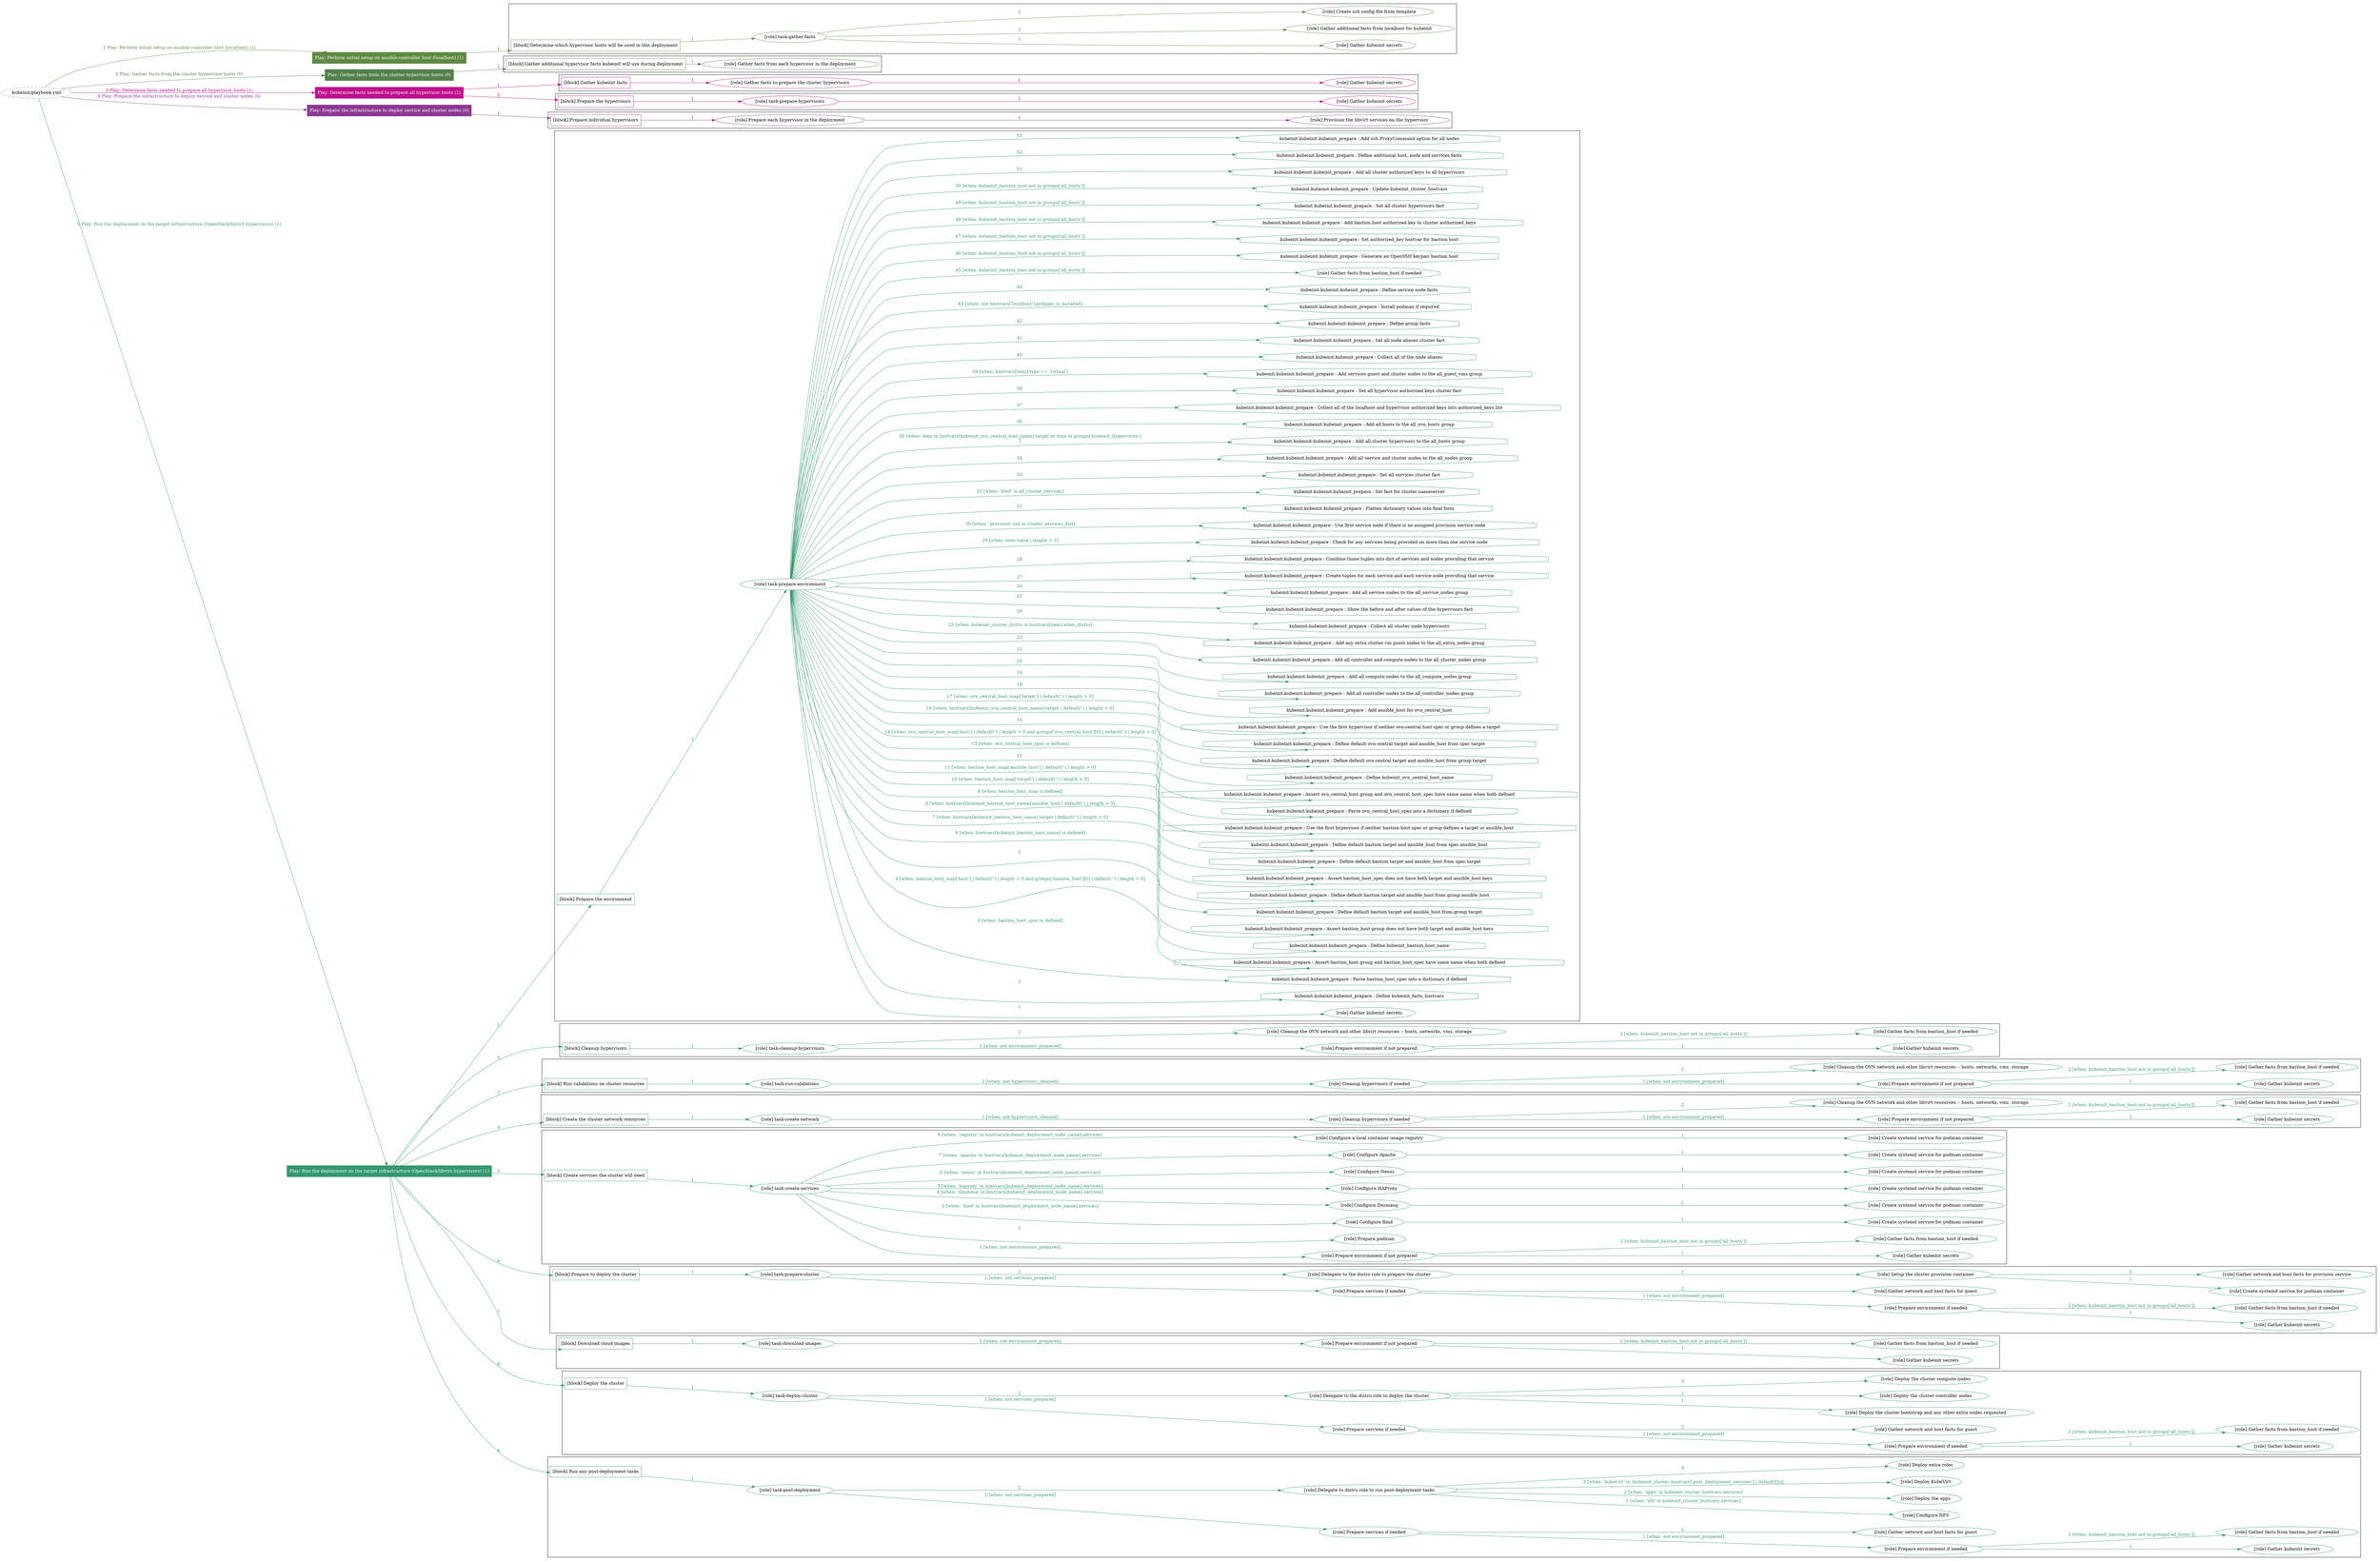 digraph {
	graph [concentrate=true ordering=in rankdir=LR ratio=fill]
	edge [esep=5 sep=10]
	"kubeinit/playbook.yml" [URL="/home/runner/work/kubeinit/kubeinit/kubeinit/playbook.yml" id=playbook_b4aadadb style=dotted]
	"kubeinit/playbook.yml" -> play_369f5db1 [label="1 Play: Perform initial setup on ansible-controller host (localhost) (1)" color="#5d8b41" fontcolor="#5d8b41" id=edge_play_369f5db1 labeltooltip="1 Play: Perform initial setup on ansible-controller host (localhost) (1)" tooltip="1 Play: Perform initial setup on ansible-controller host (localhost) (1)"]
	subgraph "Play: Perform initial setup on ansible-controller host (localhost) (1)" {
		play_369f5db1 [label="Play: Perform initial setup on ansible-controller host (localhost) (1)" URL="/home/runner/work/kubeinit/kubeinit/kubeinit/playbook.yml" color="#5d8b41" fontcolor="#ffffff" id=play_369f5db1 shape=box style=filled tooltip=localhost]
		play_369f5db1 -> block_4249458b [label=1 color="#5d8b41" fontcolor="#5d8b41" id=edge_block_4249458b labeltooltip=1 tooltip=1]
		subgraph cluster_block_4249458b {
			block_4249458b [label="[block] Determine which hypervisor hosts will be used in this deployment" URL="/home/runner/work/kubeinit/kubeinit/kubeinit/playbook.yml" color="#5d8b41" id=block_4249458b labeltooltip="Determine which hypervisor hosts will be used in this deployment" shape=box tooltip="Determine which hypervisor hosts will be used in this deployment"]
			block_4249458b -> role_12f2b2be [label="1 " color="#5d8b41" fontcolor="#5d8b41" id=edge_role_12f2b2be labeltooltip="1 " tooltip="1 "]
			subgraph "task-gather-facts" {
				role_12f2b2be [label="[role] task-gather-facts" URL="/home/runner/work/kubeinit/kubeinit/kubeinit/playbook.yml" color="#5d8b41" id=role_12f2b2be tooltip="task-gather-facts"]
				role_12f2b2be -> role_d47fdcc5 [label="1 " color="#5d8b41" fontcolor="#5d8b41" id=edge_role_d47fdcc5 labeltooltip="1 " tooltip="1 "]
				subgraph "Gather kubeinit secrets" {
					role_d47fdcc5 [label="[role] Gather kubeinit secrets" URL="/home/runner/.ansible/collections/ansible_collections/kubeinit/kubeinit/roles/kubeinit_prepare/tasks/build_hypervisors_group.yml" color="#5d8b41" id=role_d47fdcc5 tooltip="Gather kubeinit secrets"]
				}
				role_12f2b2be -> role_b03a0e12 [label="2 " color="#5d8b41" fontcolor="#5d8b41" id=edge_role_b03a0e12 labeltooltip="2 " tooltip="2 "]
				subgraph "Gather additional facts from localhost for kubeinit" {
					role_b03a0e12 [label="[role] Gather additional facts from localhost for kubeinit" URL="/home/runner/.ansible/collections/ansible_collections/kubeinit/kubeinit/roles/kubeinit_prepare/tasks/build_hypervisors_group.yml" color="#5d8b41" id=role_b03a0e12 tooltip="Gather additional facts from localhost for kubeinit"]
				}
				role_12f2b2be -> role_02cefb0e [label="3 " color="#5d8b41" fontcolor="#5d8b41" id=edge_role_02cefb0e labeltooltip="3 " tooltip="3 "]
				subgraph "Create ssh config file from template" {
					role_02cefb0e [label="[role] Create ssh config file from template" URL="/home/runner/.ansible/collections/ansible_collections/kubeinit/kubeinit/roles/kubeinit_prepare/tasks/build_hypervisors_group.yml" color="#5d8b41" id=role_02cefb0e tooltip="Create ssh config file from template"]
				}
			}
		}
	}
	"kubeinit/playbook.yml" -> play_f38751a1 [label="2 Play: Gather facts from the cluster hypervisor hosts (0)" color="#53804c" fontcolor="#53804c" id=edge_play_f38751a1 labeltooltip="2 Play: Gather facts from the cluster hypervisor hosts (0)" tooltip="2 Play: Gather facts from the cluster hypervisor hosts (0)"]
	subgraph "Play: Gather facts from the cluster hypervisor hosts (0)" {
		play_f38751a1 [label="Play: Gather facts from the cluster hypervisor hosts (0)" URL="/home/runner/work/kubeinit/kubeinit/kubeinit/playbook.yml" color="#53804c" fontcolor="#ffffff" id=play_f38751a1 shape=box style=filled tooltip="Play: Gather facts from the cluster hypervisor hosts (0)"]
		play_f38751a1 -> block_f793abeb [label=1 color="#53804c" fontcolor="#53804c" id=edge_block_f793abeb labeltooltip=1 tooltip=1]
		subgraph cluster_block_f793abeb {
			block_f793abeb [label="[block] Gather additional hypervisor facts kubeinit will use during deployment" URL="/home/runner/work/kubeinit/kubeinit/kubeinit/playbook.yml" color="#53804c" id=block_f793abeb labeltooltip="Gather additional hypervisor facts kubeinit will use during deployment" shape=box tooltip="Gather additional hypervisor facts kubeinit will use during deployment"]
			block_f793abeb -> role_e0f4703e [label="1 " color="#53804c" fontcolor="#53804c" id=edge_role_e0f4703e labeltooltip="1 " tooltip="1 "]
			subgraph "Gather facts from each hypervisor in the deployment" {
				role_e0f4703e [label="[role] Gather facts from each hypervisor in the deployment" URL="/home/runner/work/kubeinit/kubeinit/kubeinit/playbook.yml" color="#53804c" id=role_e0f4703e tooltip="Gather facts from each hypervisor in the deployment"]
			}
		}
	}
	"kubeinit/playbook.yml" -> play_39c7eecd [label="3 Play: Determine facts needed to prepare all hypervisor hosts (1)" color="#bf0d8e" fontcolor="#bf0d8e" id=edge_play_39c7eecd labeltooltip="3 Play: Determine facts needed to prepare all hypervisor hosts (1)" tooltip="3 Play: Determine facts needed to prepare all hypervisor hosts (1)"]
	subgraph "Play: Determine facts needed to prepare all hypervisor hosts (1)" {
		play_39c7eecd [label="Play: Determine facts needed to prepare all hypervisor hosts (1)" URL="/home/runner/work/kubeinit/kubeinit/kubeinit/playbook.yml" color="#bf0d8e" fontcolor="#ffffff" id=play_39c7eecd shape=box style=filled tooltip=localhost]
		play_39c7eecd -> block_7cb38173 [label=1 color="#bf0d8e" fontcolor="#bf0d8e" id=edge_block_7cb38173 labeltooltip=1 tooltip=1]
		subgraph cluster_block_7cb38173 {
			block_7cb38173 [label="[block] Gather kubeinit facts" URL="/home/runner/work/kubeinit/kubeinit/kubeinit/playbook.yml" color="#bf0d8e" id=block_7cb38173 labeltooltip="Gather kubeinit facts" shape=box tooltip="Gather kubeinit facts"]
			block_7cb38173 -> role_bdc85764 [label="1 " color="#bf0d8e" fontcolor="#bf0d8e" id=edge_role_bdc85764 labeltooltip="1 " tooltip="1 "]
			subgraph "Gather facts to prepare the cluster hypervisors" {
				role_bdc85764 [label="[role] Gather facts to prepare the cluster hypervisors" URL="/home/runner/work/kubeinit/kubeinit/kubeinit/playbook.yml" color="#bf0d8e" id=role_bdc85764 tooltip="Gather facts to prepare the cluster hypervisors"]
				role_bdc85764 -> role_126222f1 [label="1 " color="#bf0d8e" fontcolor="#bf0d8e" id=edge_role_126222f1 labeltooltip="1 " tooltip="1 "]
				subgraph "Gather kubeinit secrets" {
					role_126222f1 [label="[role] Gather kubeinit secrets" URL="/home/runner/.ansible/collections/ansible_collections/kubeinit/kubeinit/roles/kubeinit_prepare/tasks/gather_kubeinit_facts.yml" color="#bf0d8e" id=role_126222f1 tooltip="Gather kubeinit secrets"]
				}
			}
		}
		play_39c7eecd -> block_680618d3 [label=2 color="#bf0d8e" fontcolor="#bf0d8e" id=edge_block_680618d3 labeltooltip=2 tooltip=2]
		subgraph cluster_block_680618d3 {
			block_680618d3 [label="[block] Prepare the hypervisors" URL="/home/runner/work/kubeinit/kubeinit/kubeinit/playbook.yml" color="#bf0d8e" id=block_680618d3 labeltooltip="Prepare the hypervisors" shape=box tooltip="Prepare the hypervisors"]
			block_680618d3 -> role_341d1c59 [label="1 " color="#bf0d8e" fontcolor="#bf0d8e" id=edge_role_341d1c59 labeltooltip="1 " tooltip="1 "]
			subgraph "task-prepare-hypervisors" {
				role_341d1c59 [label="[role] task-prepare-hypervisors" URL="/home/runner/work/kubeinit/kubeinit/kubeinit/playbook.yml" color="#bf0d8e" id=role_341d1c59 tooltip="task-prepare-hypervisors"]
				role_341d1c59 -> role_b6775323 [label="1 " color="#bf0d8e" fontcolor="#bf0d8e" id=edge_role_b6775323 labeltooltip="1 " tooltip="1 "]
				subgraph "Gather kubeinit secrets" {
					role_b6775323 [label="[role] Gather kubeinit secrets" URL="/home/runner/.ansible/collections/ansible_collections/kubeinit/kubeinit/roles/kubeinit_prepare/tasks/gather_kubeinit_facts.yml" color="#bf0d8e" id=role_b6775323 tooltip="Gather kubeinit secrets"]
				}
			}
		}
	}
	"kubeinit/playbook.yml" -> play_383f1e5a [label="4 Play: Prepare the infrastructure to deploy service and cluster nodes (0)" color="#8d3993" fontcolor="#8d3993" id=edge_play_383f1e5a labeltooltip="4 Play: Prepare the infrastructure to deploy service and cluster nodes (0)" tooltip="4 Play: Prepare the infrastructure to deploy service and cluster nodes (0)"]
	subgraph "Play: Prepare the infrastructure to deploy service and cluster nodes (0)" {
		play_383f1e5a [label="Play: Prepare the infrastructure to deploy service and cluster nodes (0)" URL="/home/runner/work/kubeinit/kubeinit/kubeinit/playbook.yml" color="#8d3993" fontcolor="#ffffff" id=play_383f1e5a shape=box style=filled tooltip="Play: Prepare the infrastructure to deploy service and cluster nodes (0)"]
		play_383f1e5a -> block_0147c820 [label=1 color="#8d3993" fontcolor="#8d3993" id=edge_block_0147c820 labeltooltip=1 tooltip=1]
		subgraph cluster_block_0147c820 {
			block_0147c820 [label="[block] Prepare individual hypervisors" URL="/home/runner/work/kubeinit/kubeinit/kubeinit/playbook.yml" color="#8d3993" id=block_0147c820 labeltooltip="Prepare individual hypervisors" shape=box tooltip="Prepare individual hypervisors"]
			block_0147c820 -> role_038b40e3 [label="1 " color="#8d3993" fontcolor="#8d3993" id=edge_role_038b40e3 labeltooltip="1 " tooltip="1 "]
			subgraph "Prepare each hypervisor in the deployment" {
				role_038b40e3 [label="[role] Prepare each hypervisor in the deployment" URL="/home/runner/work/kubeinit/kubeinit/kubeinit/playbook.yml" color="#8d3993" id=role_038b40e3 tooltip="Prepare each hypervisor in the deployment"]
				role_038b40e3 -> role_d7a8617a [label="1 " color="#8d3993" fontcolor="#8d3993" id=edge_role_d7a8617a labeltooltip="1 " tooltip="1 "]
				subgraph "Provision the libvirt services on the hypervisor" {
					role_d7a8617a [label="[role] Provision the libvirt services on the hypervisor" URL="/home/runner/.ansible/collections/ansible_collections/kubeinit/kubeinit/roles/kubeinit_prepare/tasks/prepare_hypervisor.yml" color="#8d3993" id=role_d7a8617a tooltip="Provision the libvirt services on the hypervisor"]
				}
			}
		}
	}
	"kubeinit/playbook.yml" -> play_eb34f7bd [label="5 Play: Run the deployment on the target infrastructure (OpenStack/libvirt hypervisors) (1)" color="#34986f" fontcolor="#34986f" id=edge_play_eb34f7bd labeltooltip="5 Play: Run the deployment on the target infrastructure (OpenStack/libvirt hypervisors) (1)" tooltip="5 Play: Run the deployment on the target infrastructure (OpenStack/libvirt hypervisors) (1)"]
	subgraph "Play: Run the deployment on the target infrastructure (OpenStack/libvirt hypervisors) (1)" {
		play_eb34f7bd [label="Play: Run the deployment on the target infrastructure (OpenStack/libvirt hypervisors) (1)" URL="/home/runner/work/kubeinit/kubeinit/kubeinit/playbook.yml" color="#34986f" fontcolor="#ffffff" id=play_eb34f7bd shape=box style=filled tooltip=localhost]
		play_eb34f7bd -> block_b7b482ea [label=1 color="#34986f" fontcolor="#34986f" id=edge_block_b7b482ea labeltooltip=1 tooltip=1]
		subgraph cluster_block_b7b482ea {
			block_b7b482ea [label="[block] Prepare the environment" URL="/home/runner/work/kubeinit/kubeinit/kubeinit/playbook.yml" color="#34986f" id=block_b7b482ea labeltooltip="Prepare the environment" shape=box tooltip="Prepare the environment"]
			block_b7b482ea -> role_6bbb26a0 [label="1 " color="#34986f" fontcolor="#34986f" id=edge_role_6bbb26a0 labeltooltip="1 " tooltip="1 "]
			subgraph "task-prepare-environment" {
				role_6bbb26a0 [label="[role] task-prepare-environment" URL="/home/runner/work/kubeinit/kubeinit/kubeinit/playbook.yml" color="#34986f" id=role_6bbb26a0 tooltip="task-prepare-environment"]
				role_6bbb26a0 -> role_f6976f0e [label="1 " color="#34986f" fontcolor="#34986f" id=edge_role_f6976f0e labeltooltip="1 " tooltip="1 "]
				subgraph "Gather kubeinit secrets" {
					role_f6976f0e [label="[role] Gather kubeinit secrets" URL="/home/runner/.ansible/collections/ansible_collections/kubeinit/kubeinit/roles/kubeinit_prepare/tasks/gather_kubeinit_facts.yml" color="#34986f" id=role_f6976f0e tooltip="Gather kubeinit secrets"]
				}
				task_9d68cf0d [label="kubeinit.kubeinit.kubeinit_prepare : Define kubeinit_facts_hostvars" URL="/home/runner/.ansible/collections/ansible_collections/kubeinit/kubeinit/roles/kubeinit_prepare/tasks/main.yml" color="#34986f" id=task_9d68cf0d shape=octagon tooltip="kubeinit.kubeinit.kubeinit_prepare : Define kubeinit_facts_hostvars"]
				role_6bbb26a0 -> task_9d68cf0d [label="2 " color="#34986f" fontcolor="#34986f" id=edge_task_9d68cf0d labeltooltip="2 " tooltip="2 "]
				task_9957ed93 [label="kubeinit.kubeinit.kubeinit_prepare : Parse bastion_host_spec into a dictionary if defined" URL="/home/runner/.ansible/collections/ansible_collections/kubeinit/kubeinit/roles/kubeinit_prepare/tasks/main.yml" color="#34986f" id=task_9957ed93 shape=octagon tooltip="kubeinit.kubeinit.kubeinit_prepare : Parse bastion_host_spec into a dictionary if defined"]
				role_6bbb26a0 -> task_9957ed93 [label="3 [when: bastion_host_spec is defined]" color="#34986f" fontcolor="#34986f" id=edge_task_9957ed93 labeltooltip="3 [when: bastion_host_spec is defined]" tooltip="3 [when: bastion_host_spec is defined]"]
				task_15b47826 [label="kubeinit.kubeinit.kubeinit_prepare : Assert bastion_host group and bastion_host_spec have same name when both defined" URL="/home/runner/.ansible/collections/ansible_collections/kubeinit/kubeinit/roles/kubeinit_prepare/tasks/main.yml" color="#34986f" id=task_15b47826 shape=octagon tooltip="kubeinit.kubeinit.kubeinit_prepare : Assert bastion_host group and bastion_host_spec have same name when both defined"]
				role_6bbb26a0 -> task_15b47826 [label="4 [when: bastion_host_map['host'] | default('') | length > 0 and groups['bastion_host'][0] | default('') | length > 0]" color="#34986f" fontcolor="#34986f" id=edge_task_15b47826 labeltooltip="4 [when: bastion_host_map['host'] | default('') | length > 0 and groups['bastion_host'][0] | default('') | length > 0]" tooltip="4 [when: bastion_host_map['host'] | default('') | length > 0 and groups['bastion_host'][0] | default('') | length > 0]"]
				task_ed5e8865 [label="kubeinit.kubeinit.kubeinit_prepare : Define kubeinit_bastion_host_name" URL="/home/runner/.ansible/collections/ansible_collections/kubeinit/kubeinit/roles/kubeinit_prepare/tasks/main.yml" color="#34986f" id=task_ed5e8865 shape=octagon tooltip="kubeinit.kubeinit.kubeinit_prepare : Define kubeinit_bastion_host_name"]
				role_6bbb26a0 -> task_ed5e8865 [label="5 " color="#34986f" fontcolor="#34986f" id=edge_task_ed5e8865 labeltooltip="5 " tooltip="5 "]
				task_09bfba35 [label="kubeinit.kubeinit.kubeinit_prepare : Assert bastion_host group does not have both target and ansible_host keys" URL="/home/runner/.ansible/collections/ansible_collections/kubeinit/kubeinit/roles/kubeinit_prepare/tasks/main.yml" color="#34986f" id=task_09bfba35 shape=octagon tooltip="kubeinit.kubeinit.kubeinit_prepare : Assert bastion_host group does not have both target and ansible_host keys"]
				role_6bbb26a0 -> task_09bfba35 [label="6 [when: hostvars[kubeinit_bastion_host_name] is defined]" color="#34986f" fontcolor="#34986f" id=edge_task_09bfba35 labeltooltip="6 [when: hostvars[kubeinit_bastion_host_name] is defined]" tooltip="6 [when: hostvars[kubeinit_bastion_host_name] is defined]"]
				task_debfbf6e [label="kubeinit.kubeinit.kubeinit_prepare : Define default bastion target and ansible_host from group target" URL="/home/runner/.ansible/collections/ansible_collections/kubeinit/kubeinit/roles/kubeinit_prepare/tasks/main.yml" color="#34986f" id=task_debfbf6e shape=octagon tooltip="kubeinit.kubeinit.kubeinit_prepare : Define default bastion target and ansible_host from group target"]
				role_6bbb26a0 -> task_debfbf6e [label="7 [when: hostvars[kubeinit_bastion_host_name].target | default('') | length > 0]" color="#34986f" fontcolor="#34986f" id=edge_task_debfbf6e labeltooltip="7 [when: hostvars[kubeinit_bastion_host_name].target | default('') | length > 0]" tooltip="7 [when: hostvars[kubeinit_bastion_host_name].target | default('') | length > 0]"]
				task_9ce94f6d [label="kubeinit.kubeinit.kubeinit_prepare : Define default bastion target and ansible_host from group ansible_host" URL="/home/runner/.ansible/collections/ansible_collections/kubeinit/kubeinit/roles/kubeinit_prepare/tasks/main.yml" color="#34986f" id=task_9ce94f6d shape=octagon tooltip="kubeinit.kubeinit.kubeinit_prepare : Define default bastion target and ansible_host from group ansible_host"]
				role_6bbb26a0 -> task_9ce94f6d [label="8 [when: hostvars[kubeinit_bastion_host_name].ansible_host | default('') | length > 0]" color="#34986f" fontcolor="#34986f" id=edge_task_9ce94f6d labeltooltip="8 [when: hostvars[kubeinit_bastion_host_name].ansible_host | default('') | length > 0]" tooltip="8 [when: hostvars[kubeinit_bastion_host_name].ansible_host | default('') | length > 0]"]
				task_6b35ef22 [label="kubeinit.kubeinit.kubeinit_prepare : Assert bastion_host_spec does not have both target and ansible_host keys" URL="/home/runner/.ansible/collections/ansible_collections/kubeinit/kubeinit/roles/kubeinit_prepare/tasks/main.yml" color="#34986f" id=task_6b35ef22 shape=octagon tooltip="kubeinit.kubeinit.kubeinit_prepare : Assert bastion_host_spec does not have both target and ansible_host keys"]
				role_6bbb26a0 -> task_6b35ef22 [label="9 [when: bastion_host_map is defined]" color="#34986f" fontcolor="#34986f" id=edge_task_6b35ef22 labeltooltip="9 [when: bastion_host_map is defined]" tooltip="9 [when: bastion_host_map is defined]"]
				task_61947223 [label="kubeinit.kubeinit.kubeinit_prepare : Define default bastion target and ansible_host from spec target" URL="/home/runner/.ansible/collections/ansible_collections/kubeinit/kubeinit/roles/kubeinit_prepare/tasks/main.yml" color="#34986f" id=task_61947223 shape=octagon tooltip="kubeinit.kubeinit.kubeinit_prepare : Define default bastion target and ansible_host from spec target"]
				role_6bbb26a0 -> task_61947223 [label="10 [when: bastion_host_map['target'] | default('') | length > 0]" color="#34986f" fontcolor="#34986f" id=edge_task_61947223 labeltooltip="10 [when: bastion_host_map['target'] | default('') | length > 0]" tooltip="10 [when: bastion_host_map['target'] | default('') | length > 0]"]
				task_5c13c551 [label="kubeinit.kubeinit.kubeinit_prepare : Define default bastion target and ansible_host from spec ansible_host" URL="/home/runner/.ansible/collections/ansible_collections/kubeinit/kubeinit/roles/kubeinit_prepare/tasks/main.yml" color="#34986f" id=task_5c13c551 shape=octagon tooltip="kubeinit.kubeinit.kubeinit_prepare : Define default bastion target and ansible_host from spec ansible_host"]
				role_6bbb26a0 -> task_5c13c551 [label="11 [when: bastion_host_map['ansible_host'] | default('') | length > 0]" color="#34986f" fontcolor="#34986f" id=edge_task_5c13c551 labeltooltip="11 [when: bastion_host_map['ansible_host'] | default('') | length > 0]" tooltip="11 [when: bastion_host_map['ansible_host'] | default('') | length > 0]"]
				task_c69985ac [label="kubeinit.kubeinit.kubeinit_prepare : Use the first hypervisor if neither bastion host spec or group defines a target or ansible_host" URL="/home/runner/.ansible/collections/ansible_collections/kubeinit/kubeinit/roles/kubeinit_prepare/tasks/main.yml" color="#34986f" id=task_c69985ac shape=octagon tooltip="kubeinit.kubeinit.kubeinit_prepare : Use the first hypervisor if neither bastion host spec or group defines a target or ansible_host"]
				role_6bbb26a0 -> task_c69985ac [label="12 " color="#34986f" fontcolor="#34986f" id=edge_task_c69985ac labeltooltip="12 " tooltip="12 "]
				task_b8cb9905 [label="kubeinit.kubeinit.kubeinit_prepare : Parse ovn_central_host_spec into a dictionary if defined" URL="/home/runner/.ansible/collections/ansible_collections/kubeinit/kubeinit/roles/kubeinit_prepare/tasks/main.yml" color="#34986f" id=task_b8cb9905 shape=octagon tooltip="kubeinit.kubeinit.kubeinit_prepare : Parse ovn_central_host_spec into a dictionary if defined"]
				role_6bbb26a0 -> task_b8cb9905 [label="13 [when: ovn_central_host_spec is defined]" color="#34986f" fontcolor="#34986f" id=edge_task_b8cb9905 labeltooltip="13 [when: ovn_central_host_spec is defined]" tooltip="13 [when: ovn_central_host_spec is defined]"]
				task_ca134182 [label="kubeinit.kubeinit.kubeinit_prepare : Assert ovn_central_host group and ovn_central_host_spec have same name when both defined" URL="/home/runner/.ansible/collections/ansible_collections/kubeinit/kubeinit/roles/kubeinit_prepare/tasks/main.yml" color="#34986f" id=task_ca134182 shape=octagon tooltip="kubeinit.kubeinit.kubeinit_prepare : Assert ovn_central_host group and ovn_central_host_spec have same name when both defined"]
				role_6bbb26a0 -> task_ca134182 [label="14 [when: ovn_central_host_map['host'] | default('') | length > 0 and groups['ovn_central_host'][0] | default('') | length > 0]" color="#34986f" fontcolor="#34986f" id=edge_task_ca134182 labeltooltip="14 [when: ovn_central_host_map['host'] | default('') | length > 0 and groups['ovn_central_host'][0] | default('') | length > 0]" tooltip="14 [when: ovn_central_host_map['host'] | default('') | length > 0 and groups['ovn_central_host'][0] | default('') | length > 0]"]
				task_a9d31386 [label="kubeinit.kubeinit.kubeinit_prepare : Define kubeinit_ovn_central_host_name" URL="/home/runner/.ansible/collections/ansible_collections/kubeinit/kubeinit/roles/kubeinit_prepare/tasks/main.yml" color="#34986f" id=task_a9d31386 shape=octagon tooltip="kubeinit.kubeinit.kubeinit_prepare : Define kubeinit_ovn_central_host_name"]
				role_6bbb26a0 -> task_a9d31386 [label="15 " color="#34986f" fontcolor="#34986f" id=edge_task_a9d31386 labeltooltip="15 " tooltip="15 "]
				task_30111ca2 [label="kubeinit.kubeinit.kubeinit_prepare : Define default ovn-central target and ansible_host from group target" URL="/home/runner/.ansible/collections/ansible_collections/kubeinit/kubeinit/roles/kubeinit_prepare/tasks/main.yml" color="#34986f" id=task_30111ca2 shape=octagon tooltip="kubeinit.kubeinit.kubeinit_prepare : Define default ovn-central target and ansible_host from group target"]
				role_6bbb26a0 -> task_30111ca2 [label="16 [when: hostvars[kubeinit_ovn_central_host_name].target | default('') | length > 0]" color="#34986f" fontcolor="#34986f" id=edge_task_30111ca2 labeltooltip="16 [when: hostvars[kubeinit_ovn_central_host_name].target | default('') | length > 0]" tooltip="16 [when: hostvars[kubeinit_ovn_central_host_name].target | default('') | length > 0]"]
				task_587645e7 [label="kubeinit.kubeinit.kubeinit_prepare : Define default ovn-central target and ansible_host from spec target" URL="/home/runner/.ansible/collections/ansible_collections/kubeinit/kubeinit/roles/kubeinit_prepare/tasks/main.yml" color="#34986f" id=task_587645e7 shape=octagon tooltip="kubeinit.kubeinit.kubeinit_prepare : Define default ovn-central target and ansible_host from spec target"]
				role_6bbb26a0 -> task_587645e7 [label="17 [when: ovn_central_host_map['target'] | default('') | length > 0]" color="#34986f" fontcolor="#34986f" id=edge_task_587645e7 labeltooltip="17 [when: ovn_central_host_map['target'] | default('') | length > 0]" tooltip="17 [when: ovn_central_host_map['target'] | default('') | length > 0]"]
				task_d5c0c115 [label="kubeinit.kubeinit.kubeinit_prepare : Use the first hypervisor if neither ovn-central host spec or group defines a target" URL="/home/runner/.ansible/collections/ansible_collections/kubeinit/kubeinit/roles/kubeinit_prepare/tasks/main.yml" color="#34986f" id=task_d5c0c115 shape=octagon tooltip="kubeinit.kubeinit.kubeinit_prepare : Use the first hypervisor if neither ovn-central host spec or group defines a target"]
				role_6bbb26a0 -> task_d5c0c115 [label="18 " color="#34986f" fontcolor="#34986f" id=edge_task_d5c0c115 labeltooltip="18 " tooltip="18 "]
				task_404ff6aa [label="kubeinit.kubeinit.kubeinit_prepare : Add ansible_host for ovn_central_host" URL="/home/runner/.ansible/collections/ansible_collections/kubeinit/kubeinit/roles/kubeinit_prepare/tasks/main.yml" color="#34986f" id=task_404ff6aa shape=octagon tooltip="kubeinit.kubeinit.kubeinit_prepare : Add ansible_host for ovn_central_host"]
				role_6bbb26a0 -> task_404ff6aa [label="19 " color="#34986f" fontcolor="#34986f" id=edge_task_404ff6aa labeltooltip="19 " tooltip="19 "]
				task_3ac349ec [label="kubeinit.kubeinit.kubeinit_prepare : Add all controller nodes to the all_controller_nodes group" URL="/home/runner/.ansible/collections/ansible_collections/kubeinit/kubeinit/roles/kubeinit_prepare/tasks/prepare_groups.yml" color="#34986f" id=task_3ac349ec shape=octagon tooltip="kubeinit.kubeinit.kubeinit_prepare : Add all controller nodes to the all_controller_nodes group"]
				role_6bbb26a0 -> task_3ac349ec [label="20 " color="#34986f" fontcolor="#34986f" id=edge_task_3ac349ec labeltooltip="20 " tooltip="20 "]
				task_b5291f62 [label="kubeinit.kubeinit.kubeinit_prepare : Add all compute nodes to the all_compute_nodes group" URL="/home/runner/.ansible/collections/ansible_collections/kubeinit/kubeinit/roles/kubeinit_prepare/tasks/prepare_groups.yml" color="#34986f" id=task_b5291f62 shape=octagon tooltip="kubeinit.kubeinit.kubeinit_prepare : Add all compute nodes to the all_compute_nodes group"]
				role_6bbb26a0 -> task_b5291f62 [label="21 " color="#34986f" fontcolor="#34986f" id=edge_task_b5291f62 labeltooltip="21 " tooltip="21 "]
				task_1f6d374a [label="kubeinit.kubeinit.kubeinit_prepare : Add all controller and compute nodes to the all_cluster_nodes group" URL="/home/runner/.ansible/collections/ansible_collections/kubeinit/kubeinit/roles/kubeinit_prepare/tasks/prepare_groups.yml" color="#34986f" id=task_1f6d374a shape=octagon tooltip="kubeinit.kubeinit.kubeinit_prepare : Add all controller and compute nodes to the all_cluster_nodes group"]
				role_6bbb26a0 -> task_1f6d374a [label="22 " color="#34986f" fontcolor="#34986f" id=edge_task_1f6d374a labeltooltip="22 " tooltip="22 "]
				task_67fd85a6 [label="kubeinit.kubeinit.kubeinit_prepare : Add any extra cluster vm guest nodes to the all_extra_nodes group" URL="/home/runner/.ansible/collections/ansible_collections/kubeinit/kubeinit/roles/kubeinit_prepare/tasks/prepare_groups.yml" color="#34986f" id=task_67fd85a6 shape=octagon tooltip="kubeinit.kubeinit.kubeinit_prepare : Add any extra cluster vm guest nodes to the all_extra_nodes group"]
				role_6bbb26a0 -> task_67fd85a6 [label="23 [when: kubeinit_cluster_distro in hostvars[item].when_distro]" color="#34986f" fontcolor="#34986f" id=edge_task_67fd85a6 labeltooltip="23 [when: kubeinit_cluster_distro in hostvars[item].when_distro]" tooltip="23 [when: kubeinit_cluster_distro in hostvars[item].when_distro]"]
				task_3b4609fb [label="kubeinit.kubeinit.kubeinit_prepare : Collect all cluster node hypervisors" URL="/home/runner/.ansible/collections/ansible_collections/kubeinit/kubeinit/roles/kubeinit_prepare/tasks/prepare_groups.yml" color="#34986f" id=task_3b4609fb shape=octagon tooltip="kubeinit.kubeinit.kubeinit_prepare : Collect all cluster node hypervisors"]
				role_6bbb26a0 -> task_3b4609fb [label="24 " color="#34986f" fontcolor="#34986f" id=edge_task_3b4609fb labeltooltip="24 " tooltip="24 "]
				task_9645a68c [label="kubeinit.kubeinit.kubeinit_prepare : Show the before and after values of the hypervisors fact" URL="/home/runner/.ansible/collections/ansible_collections/kubeinit/kubeinit/roles/kubeinit_prepare/tasks/prepare_groups.yml" color="#34986f" id=task_9645a68c shape=octagon tooltip="kubeinit.kubeinit.kubeinit_prepare : Show the before and after values of the hypervisors fact"]
				role_6bbb26a0 -> task_9645a68c [label="25 " color="#34986f" fontcolor="#34986f" id=edge_task_9645a68c labeltooltip="25 " tooltip="25 "]
				task_402064c6 [label="kubeinit.kubeinit.kubeinit_prepare : Add all service nodes to the all_service_nodes group" URL="/home/runner/.ansible/collections/ansible_collections/kubeinit/kubeinit/roles/kubeinit_prepare/tasks/prepare_groups.yml" color="#34986f" id=task_402064c6 shape=octagon tooltip="kubeinit.kubeinit.kubeinit_prepare : Add all service nodes to the all_service_nodes group"]
				role_6bbb26a0 -> task_402064c6 [label="26 " color="#34986f" fontcolor="#34986f" id=edge_task_402064c6 labeltooltip="26 " tooltip="26 "]
				task_f0a413de [label="kubeinit.kubeinit.kubeinit_prepare : Create tuples for each service and each service node providing that service" URL="/home/runner/.ansible/collections/ansible_collections/kubeinit/kubeinit/roles/kubeinit_prepare/tasks/prepare_groups.yml" color="#34986f" id=task_f0a413de shape=octagon tooltip="kubeinit.kubeinit.kubeinit_prepare : Create tuples for each service and each service node providing that service"]
				role_6bbb26a0 -> task_f0a413de [label="27 " color="#34986f" fontcolor="#34986f" id=edge_task_f0a413de labeltooltip="27 " tooltip="27 "]
				task_9f43a21f [label="kubeinit.kubeinit.kubeinit_prepare : Combine those tuples into dict of services and nodes providing that service" URL="/home/runner/.ansible/collections/ansible_collections/kubeinit/kubeinit/roles/kubeinit_prepare/tasks/prepare_groups.yml" color="#34986f" id=task_9f43a21f shape=octagon tooltip="kubeinit.kubeinit.kubeinit_prepare : Combine those tuples into dict of services and nodes providing that service"]
				role_6bbb26a0 -> task_9f43a21f [label="28 " color="#34986f" fontcolor="#34986f" id=edge_task_9f43a21f labeltooltip="28 " tooltip="28 "]
				task_b7d4e372 [label="kubeinit.kubeinit.kubeinit_prepare : Check for any services being provided on more than one service node" URL="/home/runner/.ansible/collections/ansible_collections/kubeinit/kubeinit/roles/kubeinit_prepare/tasks/prepare_groups.yml" color="#34986f" id=task_b7d4e372 shape=octagon tooltip="kubeinit.kubeinit.kubeinit_prepare : Check for any services being provided on more than one service node"]
				role_6bbb26a0 -> task_b7d4e372 [label="29 [when: item.value | length > 1]" color="#34986f" fontcolor="#34986f" id=edge_task_b7d4e372 labeltooltip="29 [when: item.value | length > 1]" tooltip="29 [when: item.value | length > 1]"]
				task_aac12e1b [label="kubeinit.kubeinit.kubeinit_prepare : Use first service node if there is no assigned provision service node" URL="/home/runner/.ansible/collections/ansible_collections/kubeinit/kubeinit/roles/kubeinit_prepare/tasks/prepare_groups.yml" color="#34986f" id=task_aac12e1b shape=octagon tooltip="kubeinit.kubeinit.kubeinit_prepare : Use first service node if there is no assigned provision service node"]
				role_6bbb26a0 -> task_aac12e1b [label="30 [when: 'provision' not in cluster_services_dict]" color="#34986f" fontcolor="#34986f" id=edge_task_aac12e1b labeltooltip="30 [when: 'provision' not in cluster_services_dict]" tooltip="30 [when: 'provision' not in cluster_services_dict]"]
				task_bbca0827 [label="kubeinit.kubeinit.kubeinit_prepare : Flatten dictionary values into final form" URL="/home/runner/.ansible/collections/ansible_collections/kubeinit/kubeinit/roles/kubeinit_prepare/tasks/prepare_groups.yml" color="#34986f" id=task_bbca0827 shape=octagon tooltip="kubeinit.kubeinit.kubeinit_prepare : Flatten dictionary values into final form"]
				role_6bbb26a0 -> task_bbca0827 [label="31 " color="#34986f" fontcolor="#34986f" id=edge_task_bbca0827 labeltooltip="31 " tooltip="31 "]
				task_7a0fb0d9 [label="kubeinit.kubeinit.kubeinit_prepare : Set fact for cluster nameserver" URL="/home/runner/.ansible/collections/ansible_collections/kubeinit/kubeinit/roles/kubeinit_prepare/tasks/prepare_groups.yml" color="#34986f" id=task_7a0fb0d9 shape=octagon tooltip="kubeinit.kubeinit.kubeinit_prepare : Set fact for cluster nameserver"]
				role_6bbb26a0 -> task_7a0fb0d9 [label="32 [when: 'bind' in all_cluster_services]" color="#34986f" fontcolor="#34986f" id=edge_task_7a0fb0d9 labeltooltip="32 [when: 'bind' in all_cluster_services]" tooltip="32 [when: 'bind' in all_cluster_services]"]
				task_77d0c02b [label="kubeinit.kubeinit.kubeinit_prepare : Set all services cluster fact" URL="/home/runner/.ansible/collections/ansible_collections/kubeinit/kubeinit/roles/kubeinit_prepare/tasks/prepare_groups.yml" color="#34986f" id=task_77d0c02b shape=octagon tooltip="kubeinit.kubeinit.kubeinit_prepare : Set all services cluster fact"]
				role_6bbb26a0 -> task_77d0c02b [label="33 " color="#34986f" fontcolor="#34986f" id=edge_task_77d0c02b labeltooltip="33 " tooltip="33 "]
				task_268a9e1c [label="kubeinit.kubeinit.kubeinit_prepare : Add all service and cluster nodes to the all_nodes group" URL="/home/runner/.ansible/collections/ansible_collections/kubeinit/kubeinit/roles/kubeinit_prepare/tasks/prepare_groups.yml" color="#34986f" id=task_268a9e1c shape=octagon tooltip="kubeinit.kubeinit.kubeinit_prepare : Add all service and cluster nodes to the all_nodes group"]
				role_6bbb26a0 -> task_268a9e1c [label="34 " color="#34986f" fontcolor="#34986f" id=edge_task_268a9e1c labeltooltip="34 " tooltip="34 "]
				task_5bffbf8a [label="kubeinit.kubeinit.kubeinit_prepare : Add all cluster hypervisors to the all_hosts group" URL="/home/runner/.ansible/collections/ansible_collections/kubeinit/kubeinit/roles/kubeinit_prepare/tasks/prepare_groups.yml" color="#34986f" id=task_5bffbf8a shape=octagon tooltip="kubeinit.kubeinit.kubeinit_prepare : Add all cluster hypervisors to the all_hosts group"]
				role_6bbb26a0 -> task_5bffbf8a [label="35 [when: item in hostvars[kubeinit_ovn_central_host_name].target or item in groups['kubeinit_hypervisors']
]" color="#34986f" fontcolor="#34986f" id=edge_task_5bffbf8a labeltooltip="35 [when: item in hostvars[kubeinit_ovn_central_host_name].target or item in groups['kubeinit_hypervisors']
]" tooltip="35 [when: item in hostvars[kubeinit_ovn_central_host_name].target or item in groups['kubeinit_hypervisors']
]"]
				task_80a5878e [label="kubeinit.kubeinit.kubeinit_prepare : Add all hosts to the all_ovn_hosts group" URL="/home/runner/.ansible/collections/ansible_collections/kubeinit/kubeinit/roles/kubeinit_prepare/tasks/prepare_groups.yml" color="#34986f" id=task_80a5878e shape=octagon tooltip="kubeinit.kubeinit.kubeinit_prepare : Add all hosts to the all_ovn_hosts group"]
				role_6bbb26a0 -> task_80a5878e [label="36 " color="#34986f" fontcolor="#34986f" id=edge_task_80a5878e labeltooltip="36 " tooltip="36 "]
				task_f4a40283 [label="kubeinit.kubeinit.kubeinit_prepare : Collect all of the localhost and hypervisor authorized keys into authorized_keys list" URL="/home/runner/.ansible/collections/ansible_collections/kubeinit/kubeinit/roles/kubeinit_prepare/tasks/prepare_groups.yml" color="#34986f" id=task_f4a40283 shape=octagon tooltip="kubeinit.kubeinit.kubeinit_prepare : Collect all of the localhost and hypervisor authorized keys into authorized_keys list"]
				role_6bbb26a0 -> task_f4a40283 [label="37 " color="#34986f" fontcolor="#34986f" id=edge_task_f4a40283 labeltooltip="37 " tooltip="37 "]
				task_7dcc54e2 [label="kubeinit.kubeinit.kubeinit_prepare : Set all hypervisor authorized keys cluster fact" URL="/home/runner/.ansible/collections/ansible_collections/kubeinit/kubeinit/roles/kubeinit_prepare/tasks/prepare_groups.yml" color="#34986f" id=task_7dcc54e2 shape=octagon tooltip="kubeinit.kubeinit.kubeinit_prepare : Set all hypervisor authorized keys cluster fact"]
				role_6bbb26a0 -> task_7dcc54e2 [label="38 " color="#34986f" fontcolor="#34986f" id=edge_task_7dcc54e2 labeltooltip="38 " tooltip="38 "]
				task_664cd7c5 [label="kubeinit.kubeinit.kubeinit_prepare : Add services guest and cluster nodes to the all_guest_vms group" URL="/home/runner/.ansible/collections/ansible_collections/kubeinit/kubeinit/roles/kubeinit_prepare/tasks/prepare_groups.yml" color="#34986f" id=task_664cd7c5 shape=octagon tooltip="kubeinit.kubeinit.kubeinit_prepare : Add services guest and cluster nodes to the all_guest_vms group"]
				role_6bbb26a0 -> task_664cd7c5 [label="39 [when: hostvars[item].type == 'virtual']" color="#34986f" fontcolor="#34986f" id=edge_task_664cd7c5 labeltooltip="39 [when: hostvars[item].type == 'virtual']" tooltip="39 [when: hostvars[item].type == 'virtual']"]
				task_002fa2ba [label="kubeinit.kubeinit.kubeinit_prepare : Collect all of the node aliases" URL="/home/runner/.ansible/collections/ansible_collections/kubeinit/kubeinit/roles/kubeinit_prepare/tasks/prepare_groups.yml" color="#34986f" id=task_002fa2ba shape=octagon tooltip="kubeinit.kubeinit.kubeinit_prepare : Collect all of the node aliases"]
				role_6bbb26a0 -> task_002fa2ba [label="40 " color="#34986f" fontcolor="#34986f" id=edge_task_002fa2ba labeltooltip="40 " tooltip="40 "]
				task_ee8ce1b4 [label="kubeinit.kubeinit.kubeinit_prepare : Set all node aliases cluster fact" URL="/home/runner/.ansible/collections/ansible_collections/kubeinit/kubeinit/roles/kubeinit_prepare/tasks/prepare_groups.yml" color="#34986f" id=task_ee8ce1b4 shape=octagon tooltip="kubeinit.kubeinit.kubeinit_prepare : Set all node aliases cluster fact"]
				role_6bbb26a0 -> task_ee8ce1b4 [label="41 " color="#34986f" fontcolor="#34986f" id=edge_task_ee8ce1b4 labeltooltip="41 " tooltip="41 "]
				task_6831e6f5 [label="kubeinit.kubeinit.kubeinit_prepare : Define group facts" URL="/home/runner/.ansible/collections/ansible_collections/kubeinit/kubeinit/roles/kubeinit_prepare/tasks/main.yml" color="#34986f" id=task_6831e6f5 shape=octagon tooltip="kubeinit.kubeinit.kubeinit_prepare : Define group facts"]
				role_6bbb26a0 -> task_6831e6f5 [label="42 " color="#34986f" fontcolor="#34986f" id=edge_task_6831e6f5 labeltooltip="42 " tooltip="42 "]
				task_1ea5534b [label="kubeinit.kubeinit.kubeinit_prepare : Install podman if required" URL="/home/runner/.ansible/collections/ansible_collections/kubeinit/kubeinit/roles/kubeinit_prepare/tasks/main.yml" color="#34986f" id=task_1ea5534b shape=octagon tooltip="kubeinit.kubeinit.kubeinit_prepare : Install podman if required"]
				role_6bbb26a0 -> task_1ea5534b [label="43 [when: not hostvars['localhost'].podman_is_installed]" color="#34986f" fontcolor="#34986f" id=edge_task_1ea5534b labeltooltip="43 [when: not hostvars['localhost'].podman_is_installed]" tooltip="43 [when: not hostvars['localhost'].podman_is_installed]"]
				task_17eec31c [label="kubeinit.kubeinit.kubeinit_prepare : Define service node facts" URL="/home/runner/.ansible/collections/ansible_collections/kubeinit/kubeinit/roles/kubeinit_prepare/tasks/main.yml" color="#34986f" id=task_17eec31c shape=octagon tooltip="kubeinit.kubeinit.kubeinit_prepare : Define service node facts"]
				role_6bbb26a0 -> task_17eec31c [label="44 " color="#34986f" fontcolor="#34986f" id=edge_task_17eec31c labeltooltip="44 " tooltip="44 "]
				role_6bbb26a0 -> role_43fb19c8 [label="45 [when: kubeinit_bastion_host not in groups['all_hosts']]" color="#34986f" fontcolor="#34986f" id=edge_role_43fb19c8 labeltooltip="45 [when: kubeinit_bastion_host not in groups['all_hosts']]" tooltip="45 [when: kubeinit_bastion_host not in groups['all_hosts']]"]
				subgraph "Gather facts from bastion_host if needed" {
					role_43fb19c8 [label="[role] Gather facts from bastion_host if needed" URL="/home/runner/.ansible/collections/ansible_collections/kubeinit/kubeinit/roles/kubeinit_prepare/tasks/main.yml" color="#34986f" id=role_43fb19c8 tooltip="Gather facts from bastion_host if needed"]
				}
				task_1e0f429f [label="kubeinit.kubeinit.kubeinit_prepare : Generate an OpenSSH keypair bastion host" URL="/home/runner/.ansible/collections/ansible_collections/kubeinit/kubeinit/roles/kubeinit_prepare/tasks/main.yml" color="#34986f" id=task_1e0f429f shape=octagon tooltip="kubeinit.kubeinit.kubeinit_prepare : Generate an OpenSSH keypair bastion host"]
				role_6bbb26a0 -> task_1e0f429f [label="46 [when: kubeinit_bastion_host not in groups['all_hosts']]" color="#34986f" fontcolor="#34986f" id=edge_task_1e0f429f labeltooltip="46 [when: kubeinit_bastion_host not in groups['all_hosts']]" tooltip="46 [when: kubeinit_bastion_host not in groups['all_hosts']]"]
				task_afaefc5b [label="kubeinit.kubeinit.kubeinit_prepare : Set authorized_key hostvar for bastion host" URL="/home/runner/.ansible/collections/ansible_collections/kubeinit/kubeinit/roles/kubeinit_prepare/tasks/main.yml" color="#34986f" id=task_afaefc5b shape=octagon tooltip="kubeinit.kubeinit.kubeinit_prepare : Set authorized_key hostvar for bastion host"]
				role_6bbb26a0 -> task_afaefc5b [label="47 [when: kubeinit_bastion_host not in groups['all_hosts']]" color="#34986f" fontcolor="#34986f" id=edge_task_afaefc5b labeltooltip="47 [when: kubeinit_bastion_host not in groups['all_hosts']]" tooltip="47 [when: kubeinit_bastion_host not in groups['all_hosts']]"]
				task_ae8fa8ab [label="kubeinit.kubeinit.kubeinit_prepare : Add bastion host authorized key to cluster authorized_keys" URL="/home/runner/.ansible/collections/ansible_collections/kubeinit/kubeinit/roles/kubeinit_prepare/tasks/main.yml" color="#34986f" id=task_ae8fa8ab shape=octagon tooltip="kubeinit.kubeinit.kubeinit_prepare : Add bastion host authorized key to cluster authorized_keys"]
				role_6bbb26a0 -> task_ae8fa8ab [label="48 [when: kubeinit_bastion_host not in groups['all_hosts']]" color="#34986f" fontcolor="#34986f" id=edge_task_ae8fa8ab labeltooltip="48 [when: kubeinit_bastion_host not in groups['all_hosts']]" tooltip="48 [when: kubeinit_bastion_host not in groups['all_hosts']]"]
				task_ed92a219 [label="kubeinit.kubeinit.kubeinit_prepare : Set all cluster hypervisors fact" URL="/home/runner/.ansible/collections/ansible_collections/kubeinit/kubeinit/roles/kubeinit_prepare/tasks/main.yml" color="#34986f" id=task_ed92a219 shape=octagon tooltip="kubeinit.kubeinit.kubeinit_prepare : Set all cluster hypervisors fact"]
				role_6bbb26a0 -> task_ed92a219 [label="49 [when: kubeinit_bastion_host not in groups['all_hosts']]" color="#34986f" fontcolor="#34986f" id=edge_task_ed92a219 labeltooltip="49 [when: kubeinit_bastion_host not in groups['all_hosts']]" tooltip="49 [when: kubeinit_bastion_host not in groups['all_hosts']]"]
				task_81c51714 [label="kubeinit.kubeinit.kubeinit_prepare : Update kubeinit_cluster_hostvars" URL="/home/runner/.ansible/collections/ansible_collections/kubeinit/kubeinit/roles/kubeinit_prepare/tasks/main.yml" color="#34986f" id=task_81c51714 shape=octagon tooltip="kubeinit.kubeinit.kubeinit_prepare : Update kubeinit_cluster_hostvars"]
				role_6bbb26a0 -> task_81c51714 [label="50 [when: kubeinit_bastion_host not in groups['all_hosts']]" color="#34986f" fontcolor="#34986f" id=edge_task_81c51714 labeltooltip="50 [when: kubeinit_bastion_host not in groups['all_hosts']]" tooltip="50 [when: kubeinit_bastion_host not in groups['all_hosts']]"]
				task_d578ea72 [label="kubeinit.kubeinit.kubeinit_prepare : Add all cluster authorized keys to all hypervisors" URL="/home/runner/.ansible/collections/ansible_collections/kubeinit/kubeinit/roles/kubeinit_prepare/tasks/main.yml" color="#34986f" id=task_d578ea72 shape=octagon tooltip="kubeinit.kubeinit.kubeinit_prepare : Add all cluster authorized keys to all hypervisors"]
				role_6bbb26a0 -> task_d578ea72 [label="51 " color="#34986f" fontcolor="#34986f" id=edge_task_d578ea72 labeltooltip="51 " tooltip="51 "]
				task_c15d60c3 [label="kubeinit.kubeinit.kubeinit_prepare : Define additional host, node and services facts" URL="/home/runner/.ansible/collections/ansible_collections/kubeinit/kubeinit/roles/kubeinit_prepare/tasks/main.yml" color="#34986f" id=task_c15d60c3 shape=octagon tooltip="kubeinit.kubeinit.kubeinit_prepare : Define additional host, node and services facts"]
				role_6bbb26a0 -> task_c15d60c3 [label="52 " color="#34986f" fontcolor="#34986f" id=edge_task_c15d60c3 labeltooltip="52 " tooltip="52 "]
				task_db018916 [label="kubeinit.kubeinit.kubeinit_prepare : Add ssh ProxyCommand option for all nodes" URL="/home/runner/.ansible/collections/ansible_collections/kubeinit/kubeinit/roles/kubeinit_prepare/tasks/main.yml" color="#34986f" id=task_db018916 shape=octagon tooltip="kubeinit.kubeinit.kubeinit_prepare : Add ssh ProxyCommand option for all nodes"]
				role_6bbb26a0 -> task_db018916 [label="53 " color="#34986f" fontcolor="#34986f" id=edge_task_db018916 labeltooltip="53 " tooltip="53 "]
			}
		}
		play_eb34f7bd -> block_9dafa5cc [label=2 color="#34986f" fontcolor="#34986f" id=edge_block_9dafa5cc labeltooltip=2 tooltip=2]
		subgraph cluster_block_9dafa5cc {
			block_9dafa5cc [label="[block] Cleanup hypervisors" URL="/home/runner/work/kubeinit/kubeinit/kubeinit/playbook.yml" color="#34986f" id=block_9dafa5cc labeltooltip="Cleanup hypervisors" shape=box tooltip="Cleanup hypervisors"]
			block_9dafa5cc -> role_800a68c4 [label="1 " color="#34986f" fontcolor="#34986f" id=edge_role_800a68c4 labeltooltip="1 " tooltip="1 "]
			subgraph "task-cleanup-hypervisors" {
				role_800a68c4 [label="[role] task-cleanup-hypervisors" URL="/home/runner/work/kubeinit/kubeinit/kubeinit/playbook.yml" color="#34986f" id=role_800a68c4 tooltip="task-cleanup-hypervisors"]
				role_800a68c4 -> role_0a4d6d1b [label="1 [when: not environment_prepared]" color="#34986f" fontcolor="#34986f" id=edge_role_0a4d6d1b labeltooltip="1 [when: not environment_prepared]" tooltip="1 [when: not environment_prepared]"]
				subgraph "Prepare environment if not prepared" {
					role_0a4d6d1b [label="[role] Prepare environment if not prepared" URL="/home/runner/.ansible/collections/ansible_collections/kubeinit/kubeinit/roles/kubeinit_libvirt/tasks/cleanup_hypervisors.yml" color="#34986f" id=role_0a4d6d1b tooltip="Prepare environment if not prepared"]
					role_0a4d6d1b -> role_8b57503a [label="1 " color="#34986f" fontcolor="#34986f" id=edge_role_8b57503a labeltooltip="1 " tooltip="1 "]
					subgraph "Gather kubeinit secrets" {
						role_8b57503a [label="[role] Gather kubeinit secrets" URL="/home/runner/.ansible/collections/ansible_collections/kubeinit/kubeinit/roles/kubeinit_prepare/tasks/gather_kubeinit_facts.yml" color="#34986f" id=role_8b57503a tooltip="Gather kubeinit secrets"]
					}
					role_0a4d6d1b -> role_fc4ea4e3 [label="2 [when: kubeinit_bastion_host not in groups['all_hosts']]" color="#34986f" fontcolor="#34986f" id=edge_role_fc4ea4e3 labeltooltip="2 [when: kubeinit_bastion_host not in groups['all_hosts']]" tooltip="2 [when: kubeinit_bastion_host not in groups['all_hosts']]"]
					subgraph "Gather facts from bastion_host if needed" {
						role_fc4ea4e3 [label="[role] Gather facts from bastion_host if needed" URL="/home/runner/.ansible/collections/ansible_collections/kubeinit/kubeinit/roles/kubeinit_prepare/tasks/main.yml" color="#34986f" id=role_fc4ea4e3 tooltip="Gather facts from bastion_host if needed"]
					}
				}
				role_800a68c4 -> role_ff6fcba8 [label="2 " color="#34986f" fontcolor="#34986f" id=edge_role_ff6fcba8 labeltooltip="2 " tooltip="2 "]
				subgraph "Cleanup the OVN network and other libvirt resources -- hosts, networks, vms, storage" {
					role_ff6fcba8 [label="[role] Cleanup the OVN network and other libvirt resources -- hosts, networks, vms, storage" URL="/home/runner/.ansible/collections/ansible_collections/kubeinit/kubeinit/roles/kubeinit_libvirt/tasks/cleanup_hypervisors.yml" color="#34986f" id=role_ff6fcba8 tooltip="Cleanup the OVN network and other libvirt resources -- hosts, networks, vms, storage"]
				}
			}
		}
		play_eb34f7bd -> block_7c986a99 [label=3 color="#34986f" fontcolor="#34986f" id=edge_block_7c986a99 labeltooltip=3 tooltip=3]
		subgraph cluster_block_7c986a99 {
			block_7c986a99 [label="[block] Run validations on cluster resources" URL="/home/runner/work/kubeinit/kubeinit/kubeinit/playbook.yml" color="#34986f" id=block_7c986a99 labeltooltip="Run validations on cluster resources" shape=box tooltip="Run validations on cluster resources"]
			block_7c986a99 -> role_62bf042a [label="1 " color="#34986f" fontcolor="#34986f" id=edge_role_62bf042a labeltooltip="1 " tooltip="1 "]
			subgraph "task-run-validations" {
				role_62bf042a [label="[role] task-run-validations" URL="/home/runner/work/kubeinit/kubeinit/kubeinit/playbook.yml" color="#34986f" id=role_62bf042a tooltip="task-run-validations"]
				role_62bf042a -> role_a6d1f272 [label="1 [when: not hypervisors_cleaned]" color="#34986f" fontcolor="#34986f" id=edge_role_a6d1f272 labeltooltip="1 [when: not hypervisors_cleaned]" tooltip="1 [when: not hypervisors_cleaned]"]
				subgraph "Cleanup hypervisors if needed" {
					role_a6d1f272 [label="[role] Cleanup hypervisors if needed" URL="/home/runner/.ansible/collections/ansible_collections/kubeinit/kubeinit/roles/kubeinit_validations/tasks/main.yml" color="#34986f" id=role_a6d1f272 tooltip="Cleanup hypervisors if needed"]
					role_a6d1f272 -> role_a963d4c0 [label="1 [when: not environment_prepared]" color="#34986f" fontcolor="#34986f" id=edge_role_a963d4c0 labeltooltip="1 [when: not environment_prepared]" tooltip="1 [when: not environment_prepared]"]
					subgraph "Prepare environment if not prepared" {
						role_a963d4c0 [label="[role] Prepare environment if not prepared" URL="/home/runner/.ansible/collections/ansible_collections/kubeinit/kubeinit/roles/kubeinit_libvirt/tasks/cleanup_hypervisors.yml" color="#34986f" id=role_a963d4c0 tooltip="Prepare environment if not prepared"]
						role_a963d4c0 -> role_0a366ef9 [label="1 " color="#34986f" fontcolor="#34986f" id=edge_role_0a366ef9 labeltooltip="1 " tooltip="1 "]
						subgraph "Gather kubeinit secrets" {
							role_0a366ef9 [label="[role] Gather kubeinit secrets" URL="/home/runner/.ansible/collections/ansible_collections/kubeinit/kubeinit/roles/kubeinit_prepare/tasks/gather_kubeinit_facts.yml" color="#34986f" id=role_0a366ef9 tooltip="Gather kubeinit secrets"]
						}
						role_a963d4c0 -> role_1a68b56a [label="2 [when: kubeinit_bastion_host not in groups['all_hosts']]" color="#34986f" fontcolor="#34986f" id=edge_role_1a68b56a labeltooltip="2 [when: kubeinit_bastion_host not in groups['all_hosts']]" tooltip="2 [when: kubeinit_bastion_host not in groups['all_hosts']]"]
						subgraph "Gather facts from bastion_host if needed" {
							role_1a68b56a [label="[role] Gather facts from bastion_host if needed" URL="/home/runner/.ansible/collections/ansible_collections/kubeinit/kubeinit/roles/kubeinit_prepare/tasks/main.yml" color="#34986f" id=role_1a68b56a tooltip="Gather facts from bastion_host if needed"]
						}
					}
					role_a6d1f272 -> role_5a68f0d7 [label="2 " color="#34986f" fontcolor="#34986f" id=edge_role_5a68f0d7 labeltooltip="2 " tooltip="2 "]
					subgraph "Cleanup the OVN network and other libvirt resources -- hosts, networks, vms, storage" {
						role_5a68f0d7 [label="[role] Cleanup the OVN network and other libvirt resources -- hosts, networks, vms, storage" URL="/home/runner/.ansible/collections/ansible_collections/kubeinit/kubeinit/roles/kubeinit_libvirt/tasks/cleanup_hypervisors.yml" color="#34986f" id=role_5a68f0d7 tooltip="Cleanup the OVN network and other libvirt resources -- hosts, networks, vms, storage"]
					}
				}
			}
		}
		play_eb34f7bd -> block_bcb7e915 [label=4 color="#34986f" fontcolor="#34986f" id=edge_block_bcb7e915 labeltooltip=4 tooltip=4]
		subgraph cluster_block_bcb7e915 {
			block_bcb7e915 [label="[block] Create the cluster network resources" URL="/home/runner/work/kubeinit/kubeinit/kubeinit/playbook.yml" color="#34986f" id=block_bcb7e915 labeltooltip="Create the cluster network resources" shape=box tooltip="Create the cluster network resources"]
			block_bcb7e915 -> role_9856cca5 [label="1 " color="#34986f" fontcolor="#34986f" id=edge_role_9856cca5 labeltooltip="1 " tooltip="1 "]
			subgraph "task-create-network" {
				role_9856cca5 [label="[role] task-create-network" URL="/home/runner/work/kubeinit/kubeinit/kubeinit/playbook.yml" color="#34986f" id=role_9856cca5 tooltip="task-create-network"]
				role_9856cca5 -> role_364f8f4d [label="1 [when: not hypervisors_cleaned]" color="#34986f" fontcolor="#34986f" id=edge_role_364f8f4d labeltooltip="1 [when: not hypervisors_cleaned]" tooltip="1 [when: not hypervisors_cleaned]"]
				subgraph "Cleanup hypervisors if needed" {
					role_364f8f4d [label="[role] Cleanup hypervisors if needed" URL="/home/runner/.ansible/collections/ansible_collections/kubeinit/kubeinit/roles/kubeinit_libvirt/tasks/create_network.yml" color="#34986f" id=role_364f8f4d tooltip="Cleanup hypervisors if needed"]
					role_364f8f4d -> role_39f09b8a [label="1 [when: not environment_prepared]" color="#34986f" fontcolor="#34986f" id=edge_role_39f09b8a labeltooltip="1 [when: not environment_prepared]" tooltip="1 [when: not environment_prepared]"]
					subgraph "Prepare environment if not prepared" {
						role_39f09b8a [label="[role] Prepare environment if not prepared" URL="/home/runner/.ansible/collections/ansible_collections/kubeinit/kubeinit/roles/kubeinit_libvirt/tasks/cleanup_hypervisors.yml" color="#34986f" id=role_39f09b8a tooltip="Prepare environment if not prepared"]
						role_39f09b8a -> role_8c446769 [label="1 " color="#34986f" fontcolor="#34986f" id=edge_role_8c446769 labeltooltip="1 " tooltip="1 "]
						subgraph "Gather kubeinit secrets" {
							role_8c446769 [label="[role] Gather kubeinit secrets" URL="/home/runner/.ansible/collections/ansible_collections/kubeinit/kubeinit/roles/kubeinit_prepare/tasks/gather_kubeinit_facts.yml" color="#34986f" id=role_8c446769 tooltip="Gather kubeinit secrets"]
						}
						role_39f09b8a -> role_ab305a83 [label="2 [when: kubeinit_bastion_host not in groups['all_hosts']]" color="#34986f" fontcolor="#34986f" id=edge_role_ab305a83 labeltooltip="2 [when: kubeinit_bastion_host not in groups['all_hosts']]" tooltip="2 [when: kubeinit_bastion_host not in groups['all_hosts']]"]
						subgraph "Gather facts from bastion_host if needed" {
							role_ab305a83 [label="[role] Gather facts from bastion_host if needed" URL="/home/runner/.ansible/collections/ansible_collections/kubeinit/kubeinit/roles/kubeinit_prepare/tasks/main.yml" color="#34986f" id=role_ab305a83 tooltip="Gather facts from bastion_host if needed"]
						}
					}
					role_364f8f4d -> role_79c2c16e [label="2 " color="#34986f" fontcolor="#34986f" id=edge_role_79c2c16e labeltooltip="2 " tooltip="2 "]
					subgraph "Cleanup the OVN network and other libvirt resources -- hosts, networks, vms, storage" {
						role_79c2c16e [label="[role] Cleanup the OVN network and other libvirt resources -- hosts, networks, vms, storage" URL="/home/runner/.ansible/collections/ansible_collections/kubeinit/kubeinit/roles/kubeinit_libvirt/tasks/cleanup_hypervisors.yml" color="#34986f" id=role_79c2c16e tooltip="Cleanup the OVN network and other libvirt resources -- hosts, networks, vms, storage"]
					}
				}
			}
		}
		play_eb34f7bd -> block_08046612 [label=5 color="#34986f" fontcolor="#34986f" id=edge_block_08046612 labeltooltip=5 tooltip=5]
		subgraph cluster_block_08046612 {
			block_08046612 [label="[block] Create services the cluster will need" URL="/home/runner/work/kubeinit/kubeinit/kubeinit/playbook.yml" color="#34986f" id=block_08046612 labeltooltip="Create services the cluster will need" shape=box tooltip="Create services the cluster will need"]
			block_08046612 -> role_2c05bb6c [label="1 " color="#34986f" fontcolor="#34986f" id=edge_role_2c05bb6c labeltooltip="1 " tooltip="1 "]
			subgraph "task-create-services" {
				role_2c05bb6c [label="[role] task-create-services" URL="/home/runner/work/kubeinit/kubeinit/kubeinit/playbook.yml" color="#34986f" id=role_2c05bb6c tooltip="task-create-services"]
				role_2c05bb6c -> role_02482d4d [label="1 [when: not environment_prepared]" color="#34986f" fontcolor="#34986f" id=edge_role_02482d4d labeltooltip="1 [when: not environment_prepared]" tooltip="1 [when: not environment_prepared]"]
				subgraph "Prepare environment if not prepared" {
					role_02482d4d [label="[role] Prepare environment if not prepared" URL="/home/runner/.ansible/collections/ansible_collections/kubeinit/kubeinit/roles/kubeinit_services/tasks/main.yml" color="#34986f" id=role_02482d4d tooltip="Prepare environment if not prepared"]
					role_02482d4d -> role_f4fbc065 [label="1 " color="#34986f" fontcolor="#34986f" id=edge_role_f4fbc065 labeltooltip="1 " tooltip="1 "]
					subgraph "Gather kubeinit secrets" {
						role_f4fbc065 [label="[role] Gather kubeinit secrets" URL="/home/runner/.ansible/collections/ansible_collections/kubeinit/kubeinit/roles/kubeinit_prepare/tasks/gather_kubeinit_facts.yml" color="#34986f" id=role_f4fbc065 tooltip="Gather kubeinit secrets"]
					}
					role_02482d4d -> role_15ee3e02 [label="2 [when: kubeinit_bastion_host not in groups['all_hosts']]" color="#34986f" fontcolor="#34986f" id=edge_role_15ee3e02 labeltooltip="2 [when: kubeinit_bastion_host not in groups['all_hosts']]" tooltip="2 [when: kubeinit_bastion_host not in groups['all_hosts']]"]
					subgraph "Gather facts from bastion_host if needed" {
						role_15ee3e02 [label="[role] Gather facts from bastion_host if needed" URL="/home/runner/.ansible/collections/ansible_collections/kubeinit/kubeinit/roles/kubeinit_prepare/tasks/main.yml" color="#34986f" id=role_15ee3e02 tooltip="Gather facts from bastion_host if needed"]
					}
				}
				role_2c05bb6c -> role_39f45eb5 [label="2 " color="#34986f" fontcolor="#34986f" id=edge_role_39f45eb5 labeltooltip="2 " tooltip="2 "]
				subgraph "Prepare podman" {
					role_39f45eb5 [label="[role] Prepare podman" URL="/home/runner/.ansible/collections/ansible_collections/kubeinit/kubeinit/roles/kubeinit_services/tasks/00_create_service_pod.yml" color="#34986f" id=role_39f45eb5 tooltip="Prepare podman"]
				}
				role_2c05bb6c -> role_a07836f1 [label="3 [when: 'bind' in hostvars[kubeinit_deployment_node_name].services]" color="#34986f" fontcolor="#34986f" id=edge_role_a07836f1 labeltooltip="3 [when: 'bind' in hostvars[kubeinit_deployment_node_name].services]" tooltip="3 [when: 'bind' in hostvars[kubeinit_deployment_node_name].services]"]
				subgraph "Configure Bind" {
					role_a07836f1 [label="[role] Configure Bind" URL="/home/runner/.ansible/collections/ansible_collections/kubeinit/kubeinit/roles/kubeinit_services/tasks/start_services_containers.yml" color="#34986f" id=role_a07836f1 tooltip="Configure Bind"]
					role_a07836f1 -> role_4cce64dd [label="1 " color="#34986f" fontcolor="#34986f" id=edge_role_4cce64dd labeltooltip="1 " tooltip="1 "]
					subgraph "Create systemd service for podman container" {
						role_4cce64dd [label="[role] Create systemd service for podman container" URL="/home/runner/.ansible/collections/ansible_collections/kubeinit/kubeinit/roles/kubeinit_bind/tasks/main.yml" color="#34986f" id=role_4cce64dd tooltip="Create systemd service for podman container"]
					}
				}
				role_2c05bb6c -> role_496450c1 [label="4 [when: 'dnsmasq' in hostvars[kubeinit_deployment_node_name].services]" color="#34986f" fontcolor="#34986f" id=edge_role_496450c1 labeltooltip="4 [when: 'dnsmasq' in hostvars[kubeinit_deployment_node_name].services]" tooltip="4 [when: 'dnsmasq' in hostvars[kubeinit_deployment_node_name].services]"]
				subgraph "Configure Dnsmasq" {
					role_496450c1 [label="[role] Configure Dnsmasq" URL="/home/runner/.ansible/collections/ansible_collections/kubeinit/kubeinit/roles/kubeinit_services/tasks/start_services_containers.yml" color="#34986f" id=role_496450c1 tooltip="Configure Dnsmasq"]
					role_496450c1 -> role_cb3bb741 [label="1 " color="#34986f" fontcolor="#34986f" id=edge_role_cb3bb741 labeltooltip="1 " tooltip="1 "]
					subgraph "Create systemd service for podman container" {
						role_cb3bb741 [label="[role] Create systemd service for podman container" URL="/home/runner/.ansible/collections/ansible_collections/kubeinit/kubeinit/roles/kubeinit_dnsmasq/tasks/main.yml" color="#34986f" id=role_cb3bb741 tooltip="Create systemd service for podman container"]
					}
				}
				role_2c05bb6c -> role_b66e375b [label="5 [when: 'haproxy' in hostvars[kubeinit_deployment_node_name].services]" color="#34986f" fontcolor="#34986f" id=edge_role_b66e375b labeltooltip="5 [when: 'haproxy' in hostvars[kubeinit_deployment_node_name].services]" tooltip="5 [when: 'haproxy' in hostvars[kubeinit_deployment_node_name].services]"]
				subgraph "Configure HAProxy" {
					role_b66e375b [label="[role] Configure HAProxy" URL="/home/runner/.ansible/collections/ansible_collections/kubeinit/kubeinit/roles/kubeinit_services/tasks/start_services_containers.yml" color="#34986f" id=role_b66e375b tooltip="Configure HAProxy"]
					role_b66e375b -> role_11470e0f [label="1 " color="#34986f" fontcolor="#34986f" id=edge_role_11470e0f labeltooltip="1 " tooltip="1 "]
					subgraph "Create systemd service for podman container" {
						role_11470e0f [label="[role] Create systemd service for podman container" URL="/home/runner/.ansible/collections/ansible_collections/kubeinit/kubeinit/roles/kubeinit_haproxy/tasks/main.yml" color="#34986f" id=role_11470e0f tooltip="Create systemd service for podman container"]
					}
				}
				role_2c05bb6c -> role_febb8750 [label="6 [when: 'nexus' in hostvars[kubeinit_deployment_node_name].services]" color="#34986f" fontcolor="#34986f" id=edge_role_febb8750 labeltooltip="6 [when: 'nexus' in hostvars[kubeinit_deployment_node_name].services]" tooltip="6 [when: 'nexus' in hostvars[kubeinit_deployment_node_name].services]"]
				subgraph "Configure Nexus" {
					role_febb8750 [label="[role] Configure Nexus" URL="/home/runner/.ansible/collections/ansible_collections/kubeinit/kubeinit/roles/kubeinit_services/tasks/start_services_containers.yml" color="#34986f" id=role_febb8750 tooltip="Configure Nexus"]
					role_febb8750 -> role_3405e1bb [label="1 " color="#34986f" fontcolor="#34986f" id=edge_role_3405e1bb labeltooltip="1 " tooltip="1 "]
					subgraph "Create systemd service for podman container" {
						role_3405e1bb [label="[role] Create systemd service for podman container" URL="/home/runner/.ansible/collections/ansible_collections/kubeinit/kubeinit/roles/kubeinit_nexus/tasks/main.yml" color="#34986f" id=role_3405e1bb tooltip="Create systemd service for podman container"]
					}
				}
				role_2c05bb6c -> role_52ba09f5 [label="7 [when: 'apache' in hostvars[kubeinit_deployment_node_name].services]" color="#34986f" fontcolor="#34986f" id=edge_role_52ba09f5 labeltooltip="7 [when: 'apache' in hostvars[kubeinit_deployment_node_name].services]" tooltip="7 [when: 'apache' in hostvars[kubeinit_deployment_node_name].services]"]
				subgraph "Configure Apache" {
					role_52ba09f5 [label="[role] Configure Apache" URL="/home/runner/.ansible/collections/ansible_collections/kubeinit/kubeinit/roles/kubeinit_services/tasks/start_services_containers.yml" color="#34986f" id=role_52ba09f5 tooltip="Configure Apache"]
					role_52ba09f5 -> role_f8609d91 [label="1 " color="#34986f" fontcolor="#34986f" id=edge_role_f8609d91 labeltooltip="1 " tooltip="1 "]
					subgraph "Create systemd service for podman container" {
						role_f8609d91 [label="[role] Create systemd service for podman container" URL="/home/runner/.ansible/collections/ansible_collections/kubeinit/kubeinit/roles/kubeinit_apache/tasks/main.yml" color="#34986f" id=role_f8609d91 tooltip="Create systemd service for podman container"]
					}
				}
				role_2c05bb6c -> role_eebe166f [label="8 [when: 'registry' in hostvars[kubeinit_deployment_node_name].services]" color="#34986f" fontcolor="#34986f" id=edge_role_eebe166f labeltooltip="8 [when: 'registry' in hostvars[kubeinit_deployment_node_name].services]" tooltip="8 [when: 'registry' in hostvars[kubeinit_deployment_node_name].services]"]
				subgraph "Configure a local container image registry" {
					role_eebe166f [label="[role] Configure a local container image registry" URL="/home/runner/.ansible/collections/ansible_collections/kubeinit/kubeinit/roles/kubeinit_services/tasks/start_services_containers.yml" color="#34986f" id=role_eebe166f tooltip="Configure a local container image registry"]
					role_eebe166f -> role_97077550 [label="1 " color="#34986f" fontcolor="#34986f" id=edge_role_97077550 labeltooltip="1 " tooltip="1 "]
					subgraph "Create systemd service for podman container" {
						role_97077550 [label="[role] Create systemd service for podman container" URL="/home/runner/.ansible/collections/ansible_collections/kubeinit/kubeinit/roles/kubeinit_registry/tasks/main.yml" color="#34986f" id=role_97077550 tooltip="Create systemd service for podman container"]
					}
				}
			}
		}
		play_eb34f7bd -> block_d4f41b93 [label=6 color="#34986f" fontcolor="#34986f" id=edge_block_d4f41b93 labeltooltip=6 tooltip=6]
		subgraph cluster_block_d4f41b93 {
			block_d4f41b93 [label="[block] Prepare to deploy the cluster" URL="/home/runner/work/kubeinit/kubeinit/kubeinit/playbook.yml" color="#34986f" id=block_d4f41b93 labeltooltip="Prepare to deploy the cluster" shape=box tooltip="Prepare to deploy the cluster"]
			block_d4f41b93 -> role_901fb2f9 [label="1 " color="#34986f" fontcolor="#34986f" id=edge_role_901fb2f9 labeltooltip="1 " tooltip="1 "]
			subgraph "task-prepare-cluster" {
				role_901fb2f9 [label="[role] task-prepare-cluster" URL="/home/runner/work/kubeinit/kubeinit/kubeinit/playbook.yml" color="#34986f" id=role_901fb2f9 tooltip="task-prepare-cluster"]
				role_901fb2f9 -> role_9e41f0bc [label="1 [when: not services_prepared]" color="#34986f" fontcolor="#34986f" id=edge_role_9e41f0bc labeltooltip="1 [when: not services_prepared]" tooltip="1 [when: not services_prepared]"]
				subgraph "Prepare services if needed" {
					role_9e41f0bc [label="[role] Prepare services if needed" URL="/home/runner/.ansible/collections/ansible_collections/kubeinit/kubeinit/roles/kubeinit_prepare/tasks/prepare_cluster.yml" color="#34986f" id=role_9e41f0bc tooltip="Prepare services if needed"]
					role_9e41f0bc -> role_cd82ed30 [label="1 [when: not environment_prepared]" color="#34986f" fontcolor="#34986f" id=edge_role_cd82ed30 labeltooltip="1 [when: not environment_prepared]" tooltip="1 [when: not environment_prepared]"]
					subgraph "Prepare environment if needed" {
						role_cd82ed30 [label="[role] Prepare environment if needed" URL="/home/runner/.ansible/collections/ansible_collections/kubeinit/kubeinit/roles/kubeinit_services/tasks/prepare_services.yml" color="#34986f" id=role_cd82ed30 tooltip="Prepare environment if needed"]
						role_cd82ed30 -> role_8e5849ca [label="1 " color="#34986f" fontcolor="#34986f" id=edge_role_8e5849ca labeltooltip="1 " tooltip="1 "]
						subgraph "Gather kubeinit secrets" {
							role_8e5849ca [label="[role] Gather kubeinit secrets" URL="/home/runner/.ansible/collections/ansible_collections/kubeinit/kubeinit/roles/kubeinit_prepare/tasks/gather_kubeinit_facts.yml" color="#34986f" id=role_8e5849ca tooltip="Gather kubeinit secrets"]
						}
						role_cd82ed30 -> role_06972743 [label="2 [when: kubeinit_bastion_host not in groups['all_hosts']]" color="#34986f" fontcolor="#34986f" id=edge_role_06972743 labeltooltip="2 [when: kubeinit_bastion_host not in groups['all_hosts']]" tooltip="2 [when: kubeinit_bastion_host not in groups['all_hosts']]"]
						subgraph "Gather facts from bastion_host if needed" {
							role_06972743 [label="[role] Gather facts from bastion_host if needed" URL="/home/runner/.ansible/collections/ansible_collections/kubeinit/kubeinit/roles/kubeinit_prepare/tasks/main.yml" color="#34986f" id=role_06972743 tooltip="Gather facts from bastion_host if needed"]
						}
					}
					role_9e41f0bc -> role_778a9998 [label="2 " color="#34986f" fontcolor="#34986f" id=edge_role_778a9998 labeltooltip="2 " tooltip="2 "]
					subgraph "Gather network and host facts for guest" {
						role_778a9998 [label="[role] Gather network and host facts for guest" URL="/home/runner/.ansible/collections/ansible_collections/kubeinit/kubeinit/roles/kubeinit_services/tasks/prepare_services.yml" color="#34986f" id=role_778a9998 tooltip="Gather network and host facts for guest"]
					}
				}
				role_901fb2f9 -> role_8ca42329 [label="2 " color="#34986f" fontcolor="#34986f" id=edge_role_8ca42329 labeltooltip="2 " tooltip="2 "]
				subgraph "Delegate to the distro role to prepare the cluster" {
					role_8ca42329 [label="[role] Delegate to the distro role to prepare the cluster" URL="/home/runner/.ansible/collections/ansible_collections/kubeinit/kubeinit/roles/kubeinit_prepare/tasks/prepare_cluster.yml" color="#34986f" id=role_8ca42329 tooltip="Delegate to the distro role to prepare the cluster"]
					role_8ca42329 -> role_52f80d23 [label="1 " color="#34986f" fontcolor="#34986f" id=edge_role_52f80d23 labeltooltip="1 " tooltip="1 "]
					subgraph "Setup the cluster provision container" {
						role_52f80d23 [label="[role] Setup the cluster provision container" URL="/home/runner/.ansible/collections/ansible_collections/kubeinit/kubeinit/roles/kubeinit_openshift/tasks/prepare_cluster.yml" color="#34986f" id=role_52f80d23 tooltip="Setup the cluster provision container"]
						role_52f80d23 -> role_68072d7f [label="1 " color="#34986f" fontcolor="#34986f" id=edge_role_68072d7f labeltooltip="1 " tooltip="1 "]
						subgraph "Create systemd service for podman container" {
							role_68072d7f [label="[role] Create systemd service for podman container" URL="/home/runner/.ansible/collections/ansible_collections/kubeinit/kubeinit/roles/kubeinit_services/tasks/create_provision_container.yml" color="#34986f" id=role_68072d7f tooltip="Create systemd service for podman container"]
						}
						role_52f80d23 -> role_f036f6c2 [label="2 " color="#34986f" fontcolor="#34986f" id=edge_role_f036f6c2 labeltooltip="2 " tooltip="2 "]
						subgraph "Gather network and host facts for provision service" {
							role_f036f6c2 [label="[role] Gather network and host facts for provision service" URL="/home/runner/.ansible/collections/ansible_collections/kubeinit/kubeinit/roles/kubeinit_services/tasks/create_provision_container.yml" color="#34986f" id=role_f036f6c2 tooltip="Gather network and host facts for provision service"]
						}
					}
				}
			}
		}
		play_eb34f7bd -> block_b67d2b45 [label=7 color="#34986f" fontcolor="#34986f" id=edge_block_b67d2b45 labeltooltip=7 tooltip=7]
		subgraph cluster_block_b67d2b45 {
			block_b67d2b45 [label="[block] Download cloud images" URL="/home/runner/work/kubeinit/kubeinit/kubeinit/playbook.yml" color="#34986f" id=block_b67d2b45 labeltooltip="Download cloud images" shape=box tooltip="Download cloud images"]
			block_b67d2b45 -> role_f89a16f5 [label="1 " color="#34986f" fontcolor="#34986f" id=edge_role_f89a16f5 labeltooltip="1 " tooltip="1 "]
			subgraph "task-download-images" {
				role_f89a16f5 [label="[role] task-download-images" URL="/home/runner/work/kubeinit/kubeinit/kubeinit/playbook.yml" color="#34986f" id=role_f89a16f5 tooltip="task-download-images"]
				role_f89a16f5 -> role_42ce2e8b [label="1 [when: not environment_prepared]" color="#34986f" fontcolor="#34986f" id=edge_role_42ce2e8b labeltooltip="1 [when: not environment_prepared]" tooltip="1 [when: not environment_prepared]"]
				subgraph "Prepare environment if not prepared" {
					role_42ce2e8b [label="[role] Prepare environment if not prepared" URL="/home/runner/.ansible/collections/ansible_collections/kubeinit/kubeinit/roles/kubeinit_libvirt/tasks/download_cloud_images.yml" color="#34986f" id=role_42ce2e8b tooltip="Prepare environment if not prepared"]
					role_42ce2e8b -> role_8a6ecea7 [label="1 " color="#34986f" fontcolor="#34986f" id=edge_role_8a6ecea7 labeltooltip="1 " tooltip="1 "]
					subgraph "Gather kubeinit secrets" {
						role_8a6ecea7 [label="[role] Gather kubeinit secrets" URL="/home/runner/.ansible/collections/ansible_collections/kubeinit/kubeinit/roles/kubeinit_prepare/tasks/gather_kubeinit_facts.yml" color="#34986f" id=role_8a6ecea7 tooltip="Gather kubeinit secrets"]
					}
					role_42ce2e8b -> role_fe2637be [label="2 [when: kubeinit_bastion_host not in groups['all_hosts']]" color="#34986f" fontcolor="#34986f" id=edge_role_fe2637be labeltooltip="2 [when: kubeinit_bastion_host not in groups['all_hosts']]" tooltip="2 [when: kubeinit_bastion_host not in groups['all_hosts']]"]
					subgraph "Gather facts from bastion_host if needed" {
						role_fe2637be [label="[role] Gather facts from bastion_host if needed" URL="/home/runner/.ansible/collections/ansible_collections/kubeinit/kubeinit/roles/kubeinit_prepare/tasks/main.yml" color="#34986f" id=role_fe2637be tooltip="Gather facts from bastion_host if needed"]
					}
				}
			}
		}
		play_eb34f7bd -> block_ca0bdde9 [label=8 color="#34986f" fontcolor="#34986f" id=edge_block_ca0bdde9 labeltooltip=8 tooltip=8]
		subgraph cluster_block_ca0bdde9 {
			block_ca0bdde9 [label="[block] Deploy the cluster" URL="/home/runner/work/kubeinit/kubeinit/kubeinit/playbook.yml" color="#34986f" id=block_ca0bdde9 labeltooltip="Deploy the cluster" shape=box tooltip="Deploy the cluster"]
			block_ca0bdde9 -> role_a5be326c [label="1 " color="#34986f" fontcolor="#34986f" id=edge_role_a5be326c labeltooltip="1 " tooltip="1 "]
			subgraph "task-deploy-cluster" {
				role_a5be326c [label="[role] task-deploy-cluster" URL="/home/runner/work/kubeinit/kubeinit/kubeinit/playbook.yml" color="#34986f" id=role_a5be326c tooltip="task-deploy-cluster"]
				role_a5be326c -> role_8e9f1b5f [label="1 [when: not services_prepared]" color="#34986f" fontcolor="#34986f" id=edge_role_8e9f1b5f labeltooltip="1 [when: not services_prepared]" tooltip="1 [when: not services_prepared]"]
				subgraph "Prepare services if needed" {
					role_8e9f1b5f [label="[role] Prepare services if needed" URL="/home/runner/.ansible/collections/ansible_collections/kubeinit/kubeinit/roles/kubeinit_prepare/tasks/deploy_cluster.yml" color="#34986f" id=role_8e9f1b5f tooltip="Prepare services if needed"]
					role_8e9f1b5f -> role_c6a54d57 [label="1 [when: not environment_prepared]" color="#34986f" fontcolor="#34986f" id=edge_role_c6a54d57 labeltooltip="1 [when: not environment_prepared]" tooltip="1 [when: not environment_prepared]"]
					subgraph "Prepare environment if needed" {
						role_c6a54d57 [label="[role] Prepare environment if needed" URL="/home/runner/.ansible/collections/ansible_collections/kubeinit/kubeinit/roles/kubeinit_services/tasks/prepare_services.yml" color="#34986f" id=role_c6a54d57 tooltip="Prepare environment if needed"]
						role_c6a54d57 -> role_7a08bf4e [label="1 " color="#34986f" fontcolor="#34986f" id=edge_role_7a08bf4e labeltooltip="1 " tooltip="1 "]
						subgraph "Gather kubeinit secrets" {
							role_7a08bf4e [label="[role] Gather kubeinit secrets" URL="/home/runner/.ansible/collections/ansible_collections/kubeinit/kubeinit/roles/kubeinit_prepare/tasks/gather_kubeinit_facts.yml" color="#34986f" id=role_7a08bf4e tooltip="Gather kubeinit secrets"]
						}
						role_c6a54d57 -> role_eb2dfc59 [label="2 [when: kubeinit_bastion_host not in groups['all_hosts']]" color="#34986f" fontcolor="#34986f" id=edge_role_eb2dfc59 labeltooltip="2 [when: kubeinit_bastion_host not in groups['all_hosts']]" tooltip="2 [when: kubeinit_bastion_host not in groups['all_hosts']]"]
						subgraph "Gather facts from bastion_host if needed" {
							role_eb2dfc59 [label="[role] Gather facts from bastion_host if needed" URL="/home/runner/.ansible/collections/ansible_collections/kubeinit/kubeinit/roles/kubeinit_prepare/tasks/main.yml" color="#34986f" id=role_eb2dfc59 tooltip="Gather facts from bastion_host if needed"]
						}
					}
					role_8e9f1b5f -> role_d6cf872b [label="2 " color="#34986f" fontcolor="#34986f" id=edge_role_d6cf872b labeltooltip="2 " tooltip="2 "]
					subgraph "Gather network and host facts for guest" {
						role_d6cf872b [label="[role] Gather network and host facts for guest" URL="/home/runner/.ansible/collections/ansible_collections/kubeinit/kubeinit/roles/kubeinit_services/tasks/prepare_services.yml" color="#34986f" id=role_d6cf872b tooltip="Gather network and host facts for guest"]
					}
				}
				role_a5be326c -> role_35ff84e7 [label="2 " color="#34986f" fontcolor="#34986f" id=edge_role_35ff84e7 labeltooltip="2 " tooltip="2 "]
				subgraph "Delegate to the distro role to deploy the cluster" {
					role_35ff84e7 [label="[role] Delegate to the distro role to deploy the cluster" URL="/home/runner/.ansible/collections/ansible_collections/kubeinit/kubeinit/roles/kubeinit_prepare/tasks/deploy_cluster.yml" color="#34986f" id=role_35ff84e7 tooltip="Delegate to the distro role to deploy the cluster"]
					role_35ff84e7 -> role_e6a760df [label="1 " color="#34986f" fontcolor="#34986f" id=edge_role_e6a760df labeltooltip="1 " tooltip="1 "]
					subgraph "Deploy the cluster bootstrap and any other extra nodes requested" {
						role_e6a760df [label="[role] Deploy the cluster bootstrap and any other extra nodes requested" URL="/home/runner/.ansible/collections/ansible_collections/kubeinit/kubeinit/roles/kubeinit_openshift/tasks/main.yml" color="#34986f" id=role_e6a760df tooltip="Deploy the cluster bootstrap and any other extra nodes requested"]
					}
					role_35ff84e7 -> role_ae3510d7 [label="2 " color="#34986f" fontcolor="#34986f" id=edge_role_ae3510d7 labeltooltip="2 " tooltip="2 "]
					subgraph "Deploy the cluster controller nodes" {
						role_ae3510d7 [label="[role] Deploy the cluster controller nodes" URL="/home/runner/.ansible/collections/ansible_collections/kubeinit/kubeinit/roles/kubeinit_openshift/tasks/main.yml" color="#34986f" id=role_ae3510d7 tooltip="Deploy the cluster controller nodes"]
					}
					role_35ff84e7 -> role_35806a8d [label="3 " color="#34986f" fontcolor="#34986f" id=edge_role_35806a8d labeltooltip="3 " tooltip="3 "]
					subgraph "Deploy the cluster compute nodes" {
						role_35806a8d [label="[role] Deploy the cluster compute nodes" URL="/home/runner/.ansible/collections/ansible_collections/kubeinit/kubeinit/roles/kubeinit_openshift/tasks/main.yml" color="#34986f" id=role_35806a8d tooltip="Deploy the cluster compute nodes"]
					}
				}
			}
		}
		play_eb34f7bd -> block_add95b61 [label=9 color="#34986f" fontcolor="#34986f" id=edge_block_add95b61 labeltooltip=9 tooltip=9]
		subgraph cluster_block_add95b61 {
			block_add95b61 [label="[block] Run any post-deployment tasks" URL="/home/runner/work/kubeinit/kubeinit/kubeinit/playbook.yml" color="#34986f" id=block_add95b61 labeltooltip="Run any post-deployment tasks" shape=box tooltip="Run any post-deployment tasks"]
			block_add95b61 -> role_cc7a4dcc [label="1 " color="#34986f" fontcolor="#34986f" id=edge_role_cc7a4dcc labeltooltip="1 " tooltip="1 "]
			subgraph "task-post-deployment" {
				role_cc7a4dcc [label="[role] task-post-deployment" URL="/home/runner/work/kubeinit/kubeinit/kubeinit/playbook.yml" color="#34986f" id=role_cc7a4dcc tooltip="task-post-deployment"]
				role_cc7a4dcc -> role_bfb07582 [label="1 [when: not services_prepared]" color="#34986f" fontcolor="#34986f" id=edge_role_bfb07582 labeltooltip="1 [when: not services_prepared]" tooltip="1 [when: not services_prepared]"]
				subgraph "Prepare services if needed" {
					role_bfb07582 [label="[role] Prepare services if needed" URL="/home/runner/.ansible/collections/ansible_collections/kubeinit/kubeinit/roles/kubeinit_prepare/tasks/post_deployment.yml" color="#34986f" id=role_bfb07582 tooltip="Prepare services if needed"]
					role_bfb07582 -> role_72f21ed4 [label="1 [when: not environment_prepared]" color="#34986f" fontcolor="#34986f" id=edge_role_72f21ed4 labeltooltip="1 [when: not environment_prepared]" tooltip="1 [when: not environment_prepared]"]
					subgraph "Prepare environment if needed" {
						role_72f21ed4 [label="[role] Prepare environment if needed" URL="/home/runner/.ansible/collections/ansible_collections/kubeinit/kubeinit/roles/kubeinit_services/tasks/prepare_services.yml" color="#34986f" id=role_72f21ed4 tooltip="Prepare environment if needed"]
						role_72f21ed4 -> role_4e682dac [label="1 " color="#34986f" fontcolor="#34986f" id=edge_role_4e682dac labeltooltip="1 " tooltip="1 "]
						subgraph "Gather kubeinit secrets" {
							role_4e682dac [label="[role] Gather kubeinit secrets" URL="/home/runner/.ansible/collections/ansible_collections/kubeinit/kubeinit/roles/kubeinit_prepare/tasks/gather_kubeinit_facts.yml" color="#34986f" id=role_4e682dac tooltip="Gather kubeinit secrets"]
						}
						role_72f21ed4 -> role_44686822 [label="2 [when: kubeinit_bastion_host not in groups['all_hosts']]" color="#34986f" fontcolor="#34986f" id=edge_role_44686822 labeltooltip="2 [when: kubeinit_bastion_host not in groups['all_hosts']]" tooltip="2 [when: kubeinit_bastion_host not in groups['all_hosts']]"]
						subgraph "Gather facts from bastion_host if needed" {
							role_44686822 [label="[role] Gather facts from bastion_host if needed" URL="/home/runner/.ansible/collections/ansible_collections/kubeinit/kubeinit/roles/kubeinit_prepare/tasks/main.yml" color="#34986f" id=role_44686822 tooltip="Gather facts from bastion_host if needed"]
						}
					}
					role_bfb07582 -> role_0760b87f [label="2 " color="#34986f" fontcolor="#34986f" id=edge_role_0760b87f labeltooltip="2 " tooltip="2 "]
					subgraph "Gather network and host facts for guest" {
						role_0760b87f [label="[role] Gather network and host facts for guest" URL="/home/runner/.ansible/collections/ansible_collections/kubeinit/kubeinit/roles/kubeinit_services/tasks/prepare_services.yml" color="#34986f" id=role_0760b87f tooltip="Gather network and host facts for guest"]
					}
				}
				role_cc7a4dcc -> role_4a8212ff [label="2 " color="#34986f" fontcolor="#34986f" id=edge_role_4a8212ff labeltooltip="2 " tooltip="2 "]
				subgraph "Delegate to distro role to run post-deployment tasks" {
					role_4a8212ff [label="[role] Delegate to distro role to run post-deployment tasks" URL="/home/runner/.ansible/collections/ansible_collections/kubeinit/kubeinit/roles/kubeinit_prepare/tasks/post_deployment.yml" color="#34986f" id=role_4a8212ff tooltip="Delegate to distro role to run post-deployment tasks"]
					role_4a8212ff -> role_82f527ec [label="1 [when: 'nfs' in kubeinit_cluster_hostvars.services]" color="#34986f" fontcolor="#34986f" id=edge_role_82f527ec labeltooltip="1 [when: 'nfs' in kubeinit_cluster_hostvars.services]" tooltip="1 [when: 'nfs' in kubeinit_cluster_hostvars.services]"]
					subgraph "Configure NFS" {
						role_82f527ec [label="[role] Configure NFS" URL="/home/runner/.ansible/collections/ansible_collections/kubeinit/kubeinit/roles/kubeinit_openshift/tasks/post_deployment_tasks.yml" color="#34986f" id=role_82f527ec tooltip="Configure NFS"]
					}
					role_4a8212ff -> role_fc4bbe85 [label="2 [when: 'apps' in kubeinit_cluster_hostvars.services]" color="#34986f" fontcolor="#34986f" id=edge_role_fc4bbe85 labeltooltip="2 [when: 'apps' in kubeinit_cluster_hostvars.services]" tooltip="2 [when: 'apps' in kubeinit_cluster_hostvars.services]"]
					subgraph "Deploy the apps" {
						role_fc4bbe85 [label="[role] Deploy the apps" URL="/home/runner/.ansible/collections/ansible_collections/kubeinit/kubeinit/roles/kubeinit_openshift/tasks/post_deployment_tasks.yml" color="#34986f" id=role_fc4bbe85 tooltip="Deploy the apps"]
					}
					role_4a8212ff -> role_7a523165 [label="3 [when: 'kubevirt' in (kubeinit_cluster_hostvars['post_deployment_services'] | default([]))]" color="#34986f" fontcolor="#34986f" id=edge_role_7a523165 labeltooltip="3 [when: 'kubevirt' in (kubeinit_cluster_hostvars['post_deployment_services'] | default([]))]" tooltip="3 [when: 'kubevirt' in (kubeinit_cluster_hostvars['post_deployment_services'] | default([]))]"]
					subgraph "Deploy KubeVirt" {
						role_7a523165 [label="[role] Deploy KubeVirt" URL="/home/runner/.ansible/collections/ansible_collections/kubeinit/kubeinit/roles/kubeinit_openshift/tasks/post_deployment_tasks.yml" color="#34986f" id=role_7a523165 tooltip="Deploy KubeVirt"]
					}
					role_4a8212ff -> role_40c7ca0b [label="4 " color="#34986f" fontcolor="#34986f" id=edge_role_40c7ca0b labeltooltip="4 " tooltip="4 "]
					subgraph "Deploy extra roles" {
						role_40c7ca0b [label="[role] Deploy extra roles" URL="/home/runner/.ansible/collections/ansible_collections/kubeinit/kubeinit/roles/kubeinit_openshift/tasks/post_deployment_tasks.yml" color="#34986f" id=role_40c7ca0b tooltip="Deploy extra roles"]
					}
				}
			}
		}
	}
}
